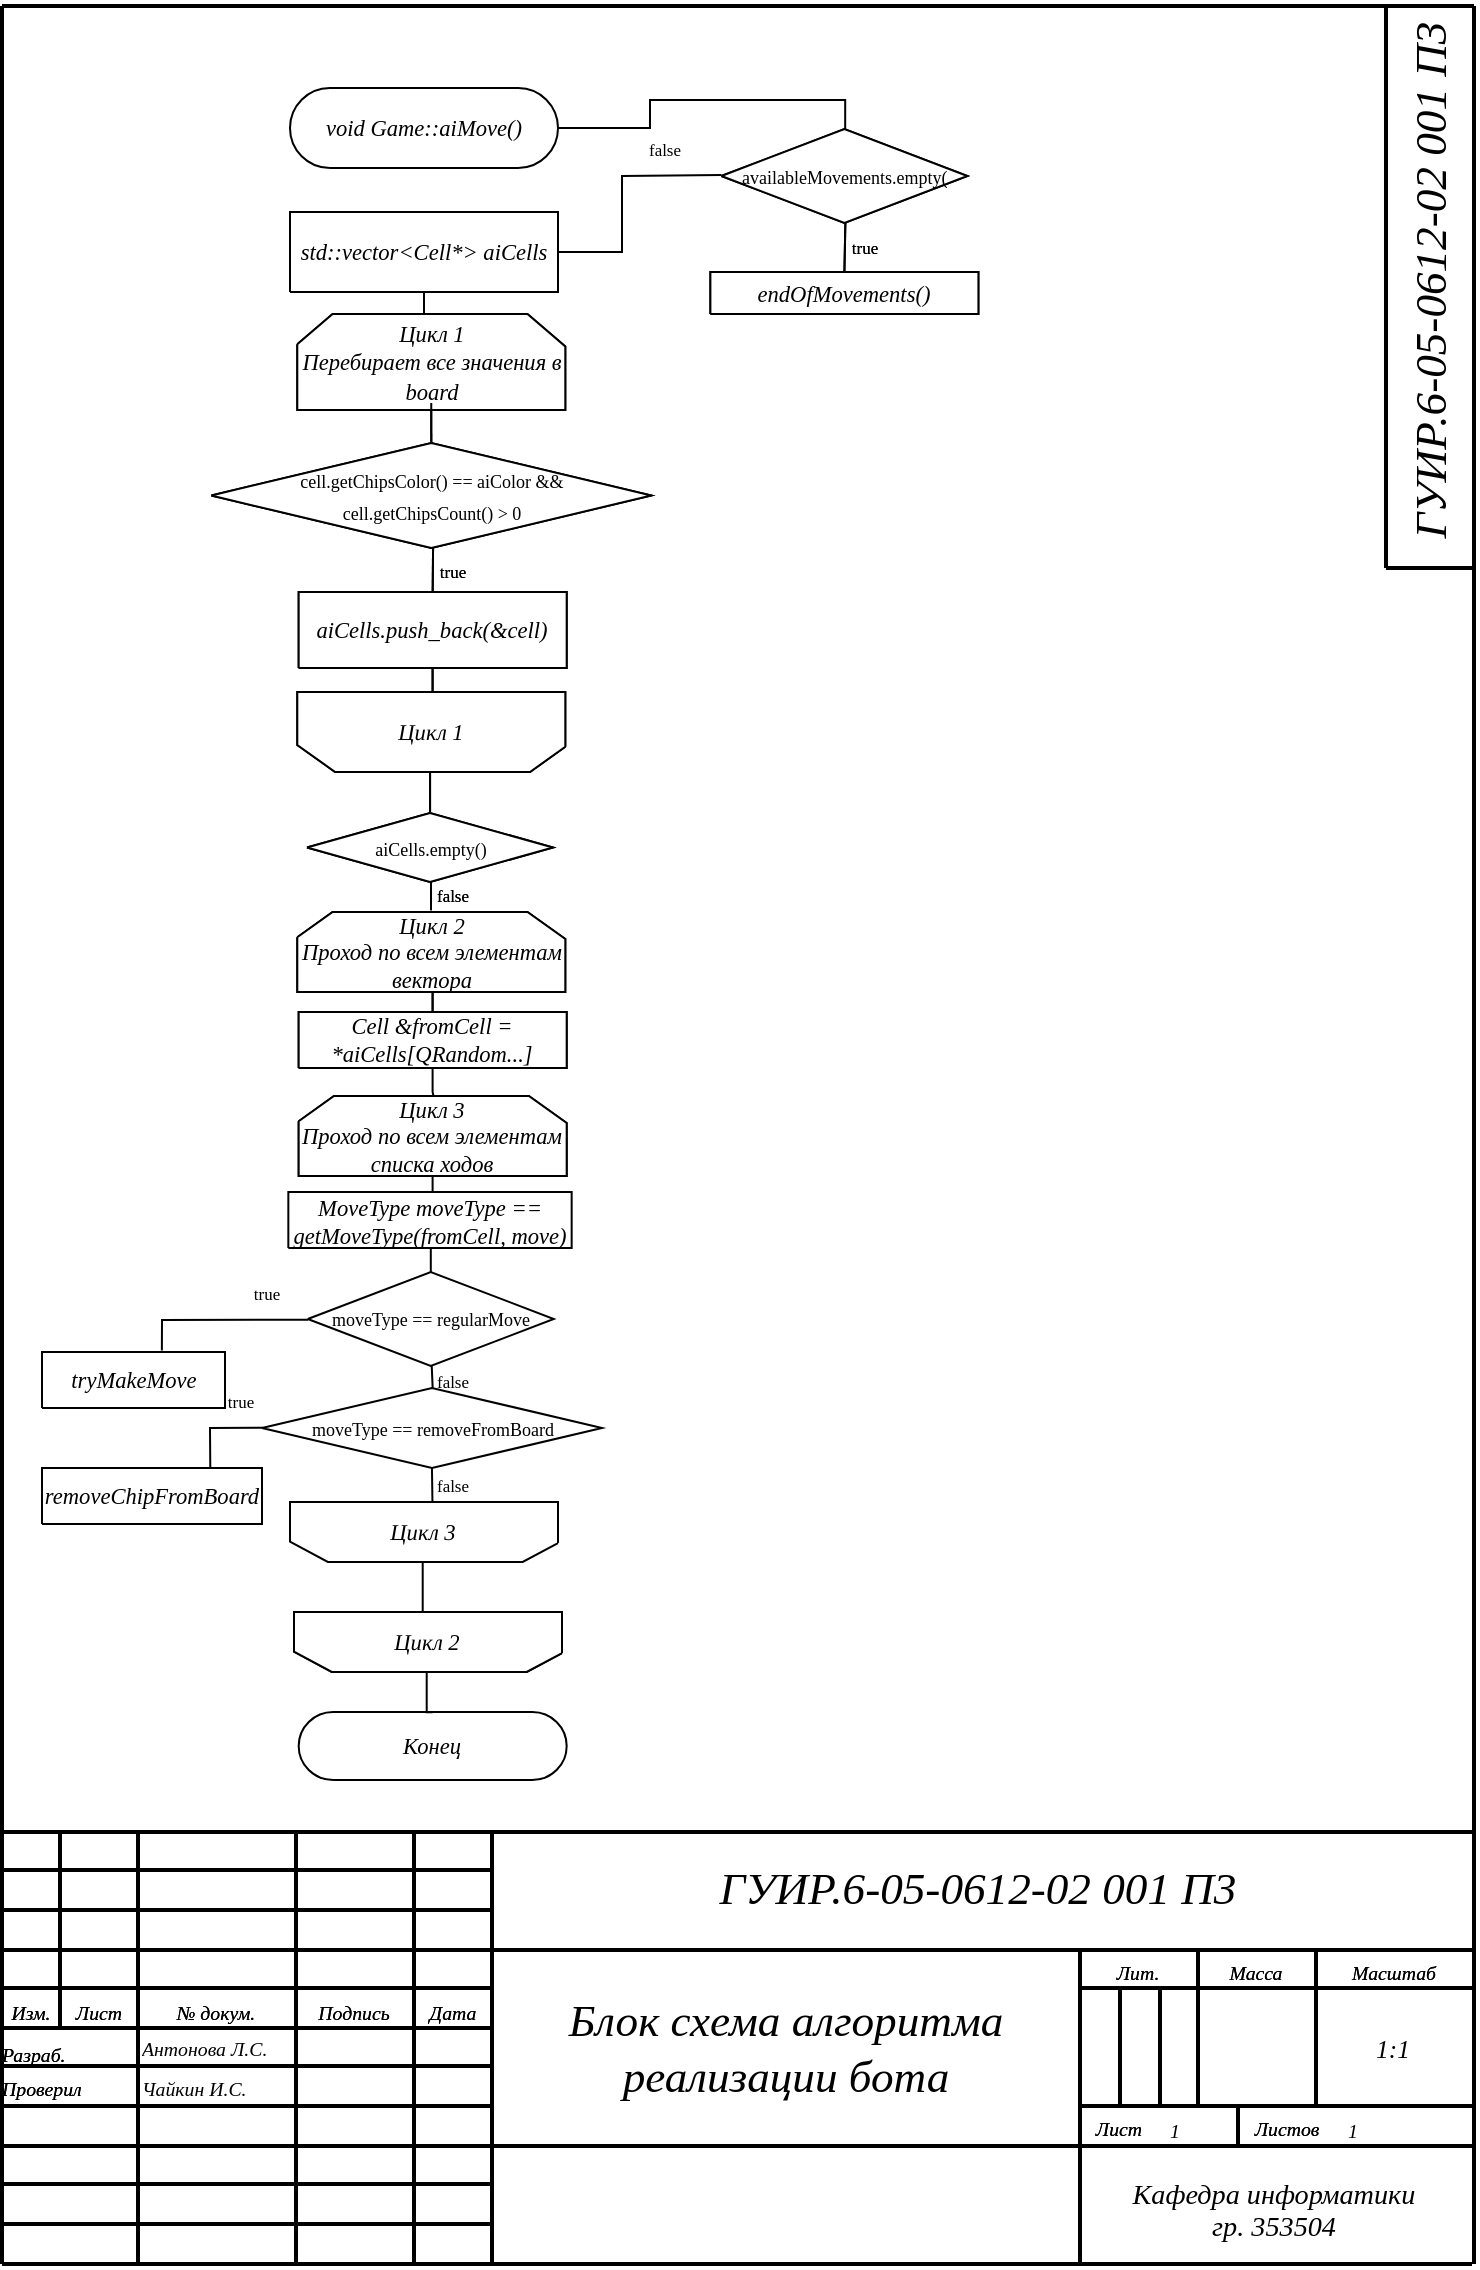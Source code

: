 <mxfile version="24.4.0" type="device">
  <diagram name="Функциональная схема" id="Page-1_(2)">
    <mxGraphModel dx="1036" dy="606" grid="1" gridSize="10" guides="1" tooltips="1" connect="1" arrows="1" fold="1" page="1" pageScale="1" pageWidth="827" pageHeight="1169" math="0" shadow="0">
      <root>
        <mxCell id="0" />
        <mxCell id="1" parent="0" />
        <UserObject label="" tags="Фон" id="EBsjpwG-50WGAd0OYCuj-208">
          <mxCell style="vsdxID=215;fillColor=none;gradientColor=none;strokeColor=none;spacingTop=-2;spacingBottom=-2;spacingLeft=-2;spacingRight=-2;points=[];labelBackgroundColor=none;rounded=0;html=1;whiteSpace=wrap;movable=1;resizable=1;rotatable=1;deletable=1;editable=1;locked=0;connectable=1;fontFamily=GOST type B;" parent="1" vertex="1">
            <mxGeometry x="80" y="28" width="736" height="1128" as="geometry" />
          </mxCell>
        </UserObject>
        <mxCell id="EBsjpwG-50WGAd0OYCuj-209" value="&lt;div style=&quot;font-size: 1px&quot;&gt;&lt;font style=&quot;font-size:9.88px;font-family:GOST type B;color:#000000;direction:ltr;letter-spacing:0px;line-height:120%;opacity:1&quot;&gt;&lt;i&gt;Изм.&lt;br/&gt;&lt;/i&gt;&lt;/font&gt;&lt;/div&gt;" style="verticalAlign=middle;align=center;overflow=width;vsdxID=179;fillColor=none;gradientColor=none;shape=stencil(nZBLDoAgDERP0z3SIyjew0SURgSD+Lu9kMZoXLhwN9O+tukAlrNpJg1SzDH4QW/URgNYgZTkjA4UkwJUgGXng+6DX1zLfmoymdXo17xh5zmRJ6Q42BWCfc2oJfdAr+Yv+AP9Cb7OJ3H/2JG1HNGz/84klThPVCc=);strokeColor=none;strokeWidth=2;spacingTop=-2;spacingBottom=-2;spacingLeft=-2;spacingRight=-2;points=[];labelBackgroundColor=none;rounded=0;html=1;whiteSpace=wrap;" parent="EBsjpwG-50WGAd0OYCuj-208" vertex="1">
          <mxGeometry y="993" width="29" height="17" as="geometry" />
        </mxCell>
        <mxCell id="EBsjpwG-50WGAd0OYCuj-210" value="&lt;div style=&quot;font-size: 1px&quot;&gt;&lt;font style=&quot;font-size:9.88px;font-family:GOST type B;color:#000000;direction:ltr;letter-spacing:0px;line-height:120%;opacity:1&quot;&gt;&lt;i&gt;Лист&lt;br/&gt;&lt;/i&gt;&lt;/font&gt;&lt;/div&gt;" style="verticalAlign=middle;align=center;overflow=width;vsdxID=180;fillColor=none;gradientColor=none;shape=stencil(nZBLDoAgDERP0z3SIyjew0SURgSD+Lu9kMZoXLhwN9O+tukAlrNpJg1SzDH4QW/URgNYgZTkjA4UkwJUgGXng+6DX1zLfmoymdXo17xh5zmRJ6Q42BWCfc2oJfdAr+Yv+AP9Cb7OJ3H/2JG1HNGz/84klThPVCc=);strokeColor=none;strokeWidth=2;spacingTop=-2;spacingBottom=-2;spacingLeft=-2;spacingRight=-2;points=[];labelBackgroundColor=none;rounded=0;html=1;whiteSpace=wrap;" parent="EBsjpwG-50WGAd0OYCuj-208" vertex="1">
          <mxGeometry x="29" y="993" width="39" height="17" as="geometry" />
        </mxCell>
        <mxCell id="EBsjpwG-50WGAd0OYCuj-211" value="&lt;div style=&quot;font-size: 1px&quot;&gt;&lt;font style=&quot;font-size:9.88px;font-family:GOST type B;color:#000000;direction:ltr;letter-spacing:0px;line-height:120%;opacity:1&quot;&gt;&lt;i&gt;№ докум.&lt;br/&gt;&lt;/i&gt;&lt;/font&gt;&lt;/div&gt;" style="verticalAlign=middle;align=center;overflow=width;vsdxID=181;fillColor=none;gradientColor=none;shape=stencil(nZBLDoAgDERP0z3SIyjew0SURgSD+Lu9kMZoXLhwN9O+tukAlrNpJg1SzDH4QW/URgNYgZTkjA4UkwJUgGXng+6DX1zLfmoymdXo17xh5zmRJ6Q42BWCfc2oJfdAr+Yv+AP9Cb7OJ3H/2JG1HNGz/84klThPVCc=);strokeColor=none;strokeWidth=2;spacingTop=-2;spacingBottom=-2;spacingLeft=-2;spacingRight=-2;points=[];labelBackgroundColor=none;rounded=0;html=1;whiteSpace=wrap;" parent="EBsjpwG-50WGAd0OYCuj-208" vertex="1">
          <mxGeometry x="68" y="993" width="78" height="17" as="geometry" />
        </mxCell>
        <mxCell id="EBsjpwG-50WGAd0OYCuj-212" value="&lt;div style=&quot;font-size: 1px&quot;&gt;&lt;font style=&quot;font-size:9.88px;font-family:GOST type B;color:#000000;direction:ltr;letter-spacing:0px;line-height:120%;opacity:1&quot;&gt;&lt;i&gt;Подпись&lt;br/&gt;&lt;/i&gt;&lt;/font&gt;&lt;/div&gt;" style="verticalAlign=middle;align=center;overflow=width;vsdxID=182;fillColor=none;gradientColor=none;shape=stencil(nZBLDoAgDERP0z3SIyjew0SURgSD+Lu9kMZoXLhwN9O+tukAlrNpJg1SzDH4QW/URgNYgZTkjA4UkwJUgGXng+6DX1zLfmoymdXo17xh5zmRJ6Q42BWCfc2oJfdAr+Yv+AP9Cb7OJ3H/2JG1HNGz/84klThPVCc=);strokeColor=none;strokeWidth=2;spacingTop=-2;spacingBottom=-2;spacingLeft=-2;spacingRight=-2;points=[];labelBackgroundColor=none;rounded=0;html=1;whiteSpace=wrap;" parent="EBsjpwG-50WGAd0OYCuj-208" vertex="1">
          <mxGeometry x="147" y="993" width="58" height="17" as="geometry" />
        </mxCell>
        <mxCell id="EBsjpwG-50WGAd0OYCuj-213" value="&lt;div style=&quot;font-size: 1px&quot;&gt;&lt;font style=&quot;font-size:9.88px;font-family:GOST type B;color:#000000;direction:ltr;letter-spacing:0px;line-height:120%;opacity:1&quot;&gt;&lt;i&gt;Дата&lt;br/&gt;&lt;/i&gt;&lt;/font&gt;&lt;/div&gt;" style="verticalAlign=middle;align=center;overflow=width;vsdxID=183;fillColor=none;gradientColor=none;shape=stencil(nZBLDoAgDERP0z3SIyjew0SURgSD+Lu9kMZoXLhwN9O+tukAlrNpJg1SzDH4QW/URgNYgZTkjA4UkwJUgGXng+6DX1zLfmoymdXo17xh5zmRJ6Q42BWCfc2oJfdAr+Yv+AP9Cb7OJ3H/2JG1HNGz/84klThPVCc=);strokeColor=none;strokeWidth=2;spacingTop=-2;spacingBottom=-2;spacingLeft=-2;spacingRight=-2;points=[];labelBackgroundColor=none;rounded=0;html=1;whiteSpace=wrap;" parent="EBsjpwG-50WGAd0OYCuj-208" vertex="1">
          <mxGeometry x="206" y="993" width="39" height="17" as="geometry" />
        </mxCell>
        <mxCell id="EBsjpwG-50WGAd0OYCuj-214" value="&lt;div style=&quot;font-size: 1px&quot;&gt;&lt;p style=&quot;text-align:left;margin-left:0;margin-right:0;margin-top:0px;margin-bottom:0px;text-indent:0;vertical-align:middle;direction:ltr;&quot;&gt;&lt;font style=&quot;font-size:9.88px;font-family:GOST type B;color:#000000;direction:ltr;letter-spacing:0px;line-height:120%;opacity:1&quot;&gt;&lt;i&gt;Разраб.&lt;br/&gt;&lt;/i&gt;&lt;/font&gt;&lt;/p&gt;&lt;/div&gt;" style="verticalAlign=middle;align=left;overflow=width;vsdxID=184;fillColor=none;gradientColor=none;shape=stencil(nZBLDoAgDERP0z3SIyjew0SURgSD+Lu9kMZoXLhwN9O+tukAlrNpJg1SzDH4QW/URgNYgZTkjA4UkwJUgGXng+6DX1zLfmoymdXo17xh5zmRJ6Q42BWCfc2oJfdAr+Yv+AP9Cb7OJ3H/2JG1HNGz/84klThPVCc=);strokeColor=none;strokeWidth=2;spacingTop=-2;spacingBottom=-2;spacingLeft=-2;spacingRight=-2;points=[];labelBackgroundColor=none;rounded=0;html=1;whiteSpace=wrap;" parent="EBsjpwG-50WGAd0OYCuj-208" vertex="1">
          <mxGeometry y="1014" width="68" height="17" as="geometry" />
        </mxCell>
        <mxCell id="EBsjpwG-50WGAd0OYCuj-215" value="&lt;div style=&quot;font-size: 1px&quot;&gt;&lt;p style=&quot;text-align:left;margin-left:0;margin-right:0;margin-top:0px;margin-bottom:0px;text-indent:0;vertical-align:middle;direction:ltr;&quot;&gt;&lt;font style=&quot;font-size:9.88px;font-family:GOST type B;color:#000000;direction:ltr;letter-spacing:0px;line-height:120%;opacity:1&quot;&gt;&lt;i&gt;Проверил&lt;br/&gt;&lt;/i&gt;&lt;/font&gt;&lt;/p&gt;&lt;/div&gt;" style="verticalAlign=middle;align=left;overflow=width;vsdxID=185;fillColor=none;gradientColor=none;shape=stencil(nZBLDoAgDERP0z3SIyjew0SURgSD+Lu9kMZoXLhwN9O+tukAlrNpJg1SzDH4QW/URgNYgZTkjA4UkwJUgGXng+6DX1zLfmoymdXo17xh5zmRJ6Q42BWCfc2oJfdAr+Yv+AP9Cb7OJ3H/2JG1HNGz/84klThPVCc=);strokeColor=none;strokeWidth=2;spacingTop=-2;spacingBottom=-2;spacingLeft=-2;spacingRight=-2;points=[];labelBackgroundColor=none;rounded=0;html=1;whiteSpace=wrap;" parent="EBsjpwG-50WGAd0OYCuj-208" vertex="1">
          <mxGeometry y="1034" width="68" height="11" as="geometry" />
        </mxCell>
        <mxCell id="EBsjpwG-50WGAd0OYCuj-216" value="&lt;div style=&quot;font-size: 1px&quot;&gt;&lt;font style=&quot;font-size:9.88px;font-family:GOST type B;color:#000000;direction:ltr;letter-spacing:0px;line-height:120%;opacity:1&quot;&gt;&lt;i&gt;Лист&lt;br/&gt;&lt;/i&gt;&lt;/font&gt;&lt;/div&gt;" style="verticalAlign=middle;align=center;overflow=width;vsdxID=189;fillColor=none;gradientColor=none;shape=stencil(nZBLDoAgDERP0z3SIyjew0SURgSD+Lu9kMZoXLhwN9O+tukAlrNpJg1SzDH4QW/URgNYgZTkjA4UkwJUgGXng+6DX1zLfmoymdXo17xh5zmRJ6Q42BWCfc2oJfdAr+Yv+AP9Cb7OJ3H/2JG1HNGz/84klThPVCc=);strokeColor=none;strokeWidth=2;spacingTop=-2;spacingBottom=-2;spacingLeft=-2;spacingRight=-2;points=[];labelBackgroundColor=none;rounded=0;html=1;whiteSpace=wrap;" parent="EBsjpwG-50WGAd0OYCuj-208" vertex="1">
          <mxGeometry x="539" y="1051" width="39" height="17" as="geometry" />
        </mxCell>
        <mxCell id="EBsjpwG-50WGAd0OYCuj-217" value="&lt;div style=&quot;font-size: 1px&quot;&gt;&lt;font style=&quot;font-size:9.88px;font-family:GOST type B;color:#000000;direction:ltr;letter-spacing:0px;line-height:120%;opacity:1&quot;&gt;&lt;i&gt;Листов&lt;br/&gt;&lt;/i&gt;&lt;/font&gt;&lt;/div&gt;" style="verticalAlign=middle;align=center;overflow=width;vsdxID=190;fillColor=none;gradientColor=none;shape=stencil(nZBLDoAgDERP0z3SIyjew0SURgSD+Lu9kMZoXLhwN9O+tukAlrNpJg1SzDH4QW/URgNYgZTkjA4UkwJUgGXng+6DX1zLfmoymdXo17xh5zmRJ6Q42BWCfc2oJfdAr+Yv+AP9Cb7OJ3H/2JG1HNGz/84klThPVCc=);strokeColor=none;strokeWidth=2;spacingTop=-2;spacingBottom=-2;spacingLeft=-2;spacingRight=-2;points=[];labelBackgroundColor=none;rounded=0;html=1;whiteSpace=wrap;" parent="EBsjpwG-50WGAd0OYCuj-208" vertex="1">
          <mxGeometry x="618" y="1051" width="49" height="17" as="geometry" />
        </mxCell>
        <mxCell id="EBsjpwG-50WGAd0OYCuj-218" value="&lt;div style=&quot;font-size: 1px&quot;&gt;&lt;font style=&quot;font-size:9.88px;font-family:GOST type B;color:#000000;direction:ltr;letter-spacing:0px;line-height:120%;opacity:1&quot;&gt;&lt;i&gt;Лит.&lt;br/&gt;&lt;/i&gt;&lt;/font&gt;&lt;/div&gt;" style="verticalAlign=middle;align=center;overflow=width;vsdxID=191;fillColor=none;gradientColor=none;shape=stencil(nZBLDoAgDERP0z3SIyjew0SURgSD+Lu9kMZoXLhwN9O+tukAlrNpJg1SzDH4QW/URgNYgZTkjA4UkwJUgGXng+6DX1zLfmoymdXo17xh5zmRJ6Q42BWCfc2oJfdAr+Yv+AP9Cb7OJ3H/2JG1HNGz/84klThPVCc=);strokeColor=none;strokeWidth=2;spacingTop=-2;spacingBottom=-2;spacingLeft=-2;spacingRight=-2;points=[];labelBackgroundColor=none;rounded=0;html=1;whiteSpace=wrap;" parent="EBsjpwG-50WGAd0OYCuj-208" vertex="1">
          <mxGeometry x="539" y="973" width="58" height="17" as="geometry" />
        </mxCell>
        <mxCell id="EBsjpwG-50WGAd0OYCuj-219" value="&lt;div style=&quot;font-size: 1px&quot;&gt;&lt;font style=&quot;font-size:9.88px;font-family:GOST type B;color:#000000;direction:ltr;letter-spacing:0px;line-height:120%;opacity:1&quot;&gt;&lt;i&gt;Масса&lt;br/&gt;&lt;/i&gt;&lt;/font&gt;&lt;/div&gt;" style="verticalAlign=middle;align=center;overflow=width;vsdxID=192;fillColor=none;gradientColor=none;shape=stencil(nZBLDoAgDERP0z3SIyjew0SURgSD+Lu9kMZoXLhwN9O+tukAlrNpJg1SzDH4QW/URgNYgZTkjA4UkwJUgGXng+6DX1zLfmoymdXo17xh5zmRJ6Q42BWCfc2oJfdAr+Yv+AP9Cb7OJ3H/2JG1HNGz/84klThPVCc=);strokeColor=none;strokeWidth=2;spacingTop=-2;spacingBottom=-2;spacingLeft=-2;spacingRight=-2;points=[];labelBackgroundColor=none;rounded=0;html=1;whiteSpace=wrap;" parent="EBsjpwG-50WGAd0OYCuj-208" vertex="1">
          <mxGeometry x="598" y="973" width="58" height="17" as="geometry" />
        </mxCell>
        <mxCell id="EBsjpwG-50WGAd0OYCuj-220" value="&lt;div style=&quot;font-size: 1px&quot;&gt;&lt;font style=&quot;font-size:9.88px;font-family:GOST type B;color:#000000;direction:ltr;letter-spacing:0px;line-height:120%;opacity:1&quot;&gt;&lt;i&gt;Масштаб&lt;br/&gt;&lt;/i&gt;&lt;/font&gt;&lt;/div&gt;" style="verticalAlign=middle;align=center;overflow=width;vsdxID=193;fillColor=none;gradientColor=none;shape=stencil(nZBLDoAgDERP0z3SIyjew0SURgSD+Lu9kMZoXLhwN9O+tukAlrNpJg1SzDH4QW/URgNYgZTkjA4UkwJUgGXng+6DX1zLfmoymdXo17xh5zmRJ6Q42BWCfc2oJfdAr+Yv+AP9Cb7OJ3H/2JG1HNGz/84klThPVCc=);strokeColor=none;strokeWidth=2;spacingTop=-2;spacingBottom=-2;spacingLeft=-2;spacingRight=-2;points=[];labelBackgroundColor=none;rounded=0;html=1;whiteSpace=wrap;" parent="EBsjpwG-50WGAd0OYCuj-208" vertex="1">
          <mxGeometry x="657" y="973" width="78" height="17" as="geometry" />
        </mxCell>
        <UserObject label="" tags="Фон" id="EBsjpwG-50WGAd0OYCuj-221">
          <mxCell style="vsdxID=146;edgeStyle=none;startArrow=none;endArrow=none;startSize=3;endSize=3;strokeWidth=2;strokeColor=#000000;spacingTop=-2;spacingBottom=-2;spacingLeft=-2;spacingRight=-2;verticalAlign=middle;html=1;labelBackgroundColor=none;rounded=0;" parent="EBsjpwG-50WGAd0OYCuj-208" edge="1">
            <mxGeometry relative="1" as="geometry">
              <mxPoint as="offset" />
              <Array as="points" />
              <mxPoint x="539" y="1049" as="sourcePoint" />
              <mxPoint x="736" y="1049" as="targetPoint" />
            </mxGeometry>
          </mxCell>
        </UserObject>
        <UserObject label="" tags="Фон" id="EBsjpwG-50WGAd0OYCuj-222">
          <mxCell style="vsdxID=147;edgeStyle=none;startArrow=none;endArrow=none;startSize=3;endSize=3;strokeWidth=2;strokeColor=#000000;spacingTop=-2;spacingBottom=-2;spacingLeft=-2;spacingRight=-2;verticalAlign=middle;html=1;labelBackgroundColor=none;rounded=0;" parent="EBsjpwG-50WGAd0OYCuj-208" edge="1">
            <mxGeometry relative="1" as="geometry">
              <Array as="points" />
              <mxPoint x="736" y="990" as="sourcePoint" />
              <mxPoint x="539" y="990" as="targetPoint" />
            </mxGeometry>
          </mxCell>
        </UserObject>
        <UserObject label="" tags="Фон" id="EBsjpwG-50WGAd0OYCuj-223">
          <mxCell style="vsdxID=148;edgeStyle=none;startArrow=none;endArrow=none;startSize=3;endSize=3;strokeWidth=2;strokeColor=#000000;spacingTop=-2;spacingBottom=-2;spacingLeft=-2;spacingRight=-2;verticalAlign=middle;html=1;labelBackgroundColor=none;rounded=0;" parent="EBsjpwG-50WGAd0OYCuj-208" edge="1">
            <mxGeometry relative="1" as="geometry">
              <mxPoint as="offset" />
              <Array as="points" />
              <mxPoint x="245" y="1069" as="sourcePoint" />
              <mxPoint x="736" y="1069" as="targetPoint" />
            </mxGeometry>
          </mxCell>
        </UserObject>
        <UserObject label="" tags="Фон" id="EBsjpwG-50WGAd0OYCuj-224">
          <mxCell style="vsdxID=149;edgeStyle=none;startArrow=none;endArrow=none;startSize=3;endSize=3;strokeWidth=2;strokeColor=#000000;spacingTop=-2;spacingBottom=-2;spacingLeft=-2;spacingRight=-2;verticalAlign=middle;html=1;labelBackgroundColor=none;rounded=0;" parent="EBsjpwG-50WGAd0OYCuj-208" edge="1">
            <mxGeometry relative="1" as="geometry">
              <mxPoint x="-1" as="offset" />
              <Array as="points" />
              <mxPoint y="1128" as="sourcePoint" />
              <mxPoint x="735" y="1128" as="targetPoint" />
            </mxGeometry>
          </mxCell>
        </UserObject>
        <UserObject label="" tags="Фон" id="EBsjpwG-50WGAd0OYCuj-225">
          <mxCell style="vsdxID=150;edgeStyle=none;startArrow=none;endArrow=none;startSize=3;endSize=3;strokeWidth=2;strokeColor=#000000;spacingTop=-2;spacingBottom=-2;spacingLeft=-2;spacingRight=-2;verticalAlign=middle;html=1;labelBackgroundColor=none;rounded=0;" parent="EBsjpwG-50WGAd0OYCuj-208" edge="1">
            <mxGeometry relative="1" as="geometry">
              <Array as="points" />
              <mxPoint x="736" y="971" as="sourcePoint" />
              <mxPoint x="245" y="971" as="targetPoint" />
            </mxGeometry>
          </mxCell>
        </UserObject>
        <UserObject label="" tags="Фон" id="EBsjpwG-50WGAd0OYCuj-226">
          <mxCell style="vsdxID=151;edgeStyle=none;startArrow=none;endArrow=none;startSize=3;endSize=3;strokeWidth=2;strokeColor=#000000;spacingTop=-2;spacingBottom=-2;spacingLeft=-2;spacingRight=-2;verticalAlign=middle;html=1;labelBackgroundColor=none;rounded=0;" parent="EBsjpwG-50WGAd0OYCuj-208" edge="1">
            <mxGeometry relative="1" as="geometry">
              <Array as="points" />
              <mxPoint x="736" y="912" as="sourcePoint" />
              <mxPoint y="912" as="targetPoint" />
            </mxGeometry>
          </mxCell>
        </UserObject>
        <UserObject label="" tags="Фон" id="EBsjpwG-50WGAd0OYCuj-227">
          <mxCell style="vsdxID=154;edgeStyle=none;startArrow=none;endArrow=none;startSize=3;endSize=3;strokeWidth=2;strokeColor=#000000;spacingTop=-2;spacingBottom=-2;spacingLeft=-2;spacingRight=-2;verticalAlign=middle;html=1;labelBackgroundColor=none;rounded=0;" parent="EBsjpwG-50WGAd0OYCuj-208" edge="1">
            <mxGeometry relative="1" as="geometry">
              <Array as="points" />
              <mxPoint y="1128" as="sourcePoint" />
              <mxPoint y="-1" as="targetPoint" />
            </mxGeometry>
          </mxCell>
        </UserObject>
        <UserObject label="" tags="Фон" id="EBsjpwG-50WGAd0OYCuj-228">
          <mxCell style="vsdxID=155;edgeStyle=none;startArrow=none;endArrow=none;startSize=3;endSize=3;strokeWidth=2;strokeColor=#000000;spacingTop=-2;spacingBottom=-2;spacingLeft=-2;spacingRight=-2;verticalAlign=middle;html=1;labelBackgroundColor=none;rounded=0;" parent="EBsjpwG-50WGAd0OYCuj-208" edge="1">
            <mxGeometry relative="1" as="geometry">
              <Array as="points" />
              <mxPoint x="736" y="1128" as="sourcePoint" />
              <mxPoint x="736" y="-1" as="targetPoint" />
            </mxGeometry>
          </mxCell>
        </UserObject>
        <UserObject label="" tags="Фон" id="EBsjpwG-50WGAd0OYCuj-229">
          <mxCell style="vsdxID=156;edgeStyle=none;startArrow=none;endArrow=none;startSize=3;endSize=3;strokeWidth=2;strokeColor=#000000;spacingTop=-2;spacingBottom=-2;spacingLeft=-2;spacingRight=-2;verticalAlign=middle;html=1;labelBackgroundColor=none;rounded=0;" parent="EBsjpwG-50WGAd0OYCuj-208" edge="1">
            <mxGeometry relative="1" as="geometry">
              <Array as="points" />
              <mxPoint x="657" y="1049" as="sourcePoint" />
              <mxPoint x="657" y="971" as="targetPoint" />
            </mxGeometry>
          </mxCell>
        </UserObject>
        <UserObject label="" tags="Фон" id="EBsjpwG-50WGAd0OYCuj-230">
          <mxCell style="vsdxID=157;edgeStyle=none;startArrow=none;endArrow=none;startSize=3;endSize=3;strokeWidth=2;strokeColor=#000000;spacingTop=-2;spacingBottom=-2;spacingLeft=-2;spacingRight=-2;verticalAlign=middle;html=1;labelBackgroundColor=none;rounded=0;" parent="EBsjpwG-50WGAd0OYCuj-208" edge="1">
            <mxGeometry relative="1" as="geometry">
              <Array as="points" />
              <mxPoint x="598" y="1049" as="sourcePoint" />
              <mxPoint x="598" y="971" as="targetPoint" />
            </mxGeometry>
          </mxCell>
        </UserObject>
        <UserObject label="" tags="Фон" id="EBsjpwG-50WGAd0OYCuj-231">
          <mxCell style="vsdxID=158;edgeStyle=none;startArrow=none;endArrow=none;startSize=3;endSize=3;strokeWidth=2;strokeColor=#000000;spacingTop=-2;spacingBottom=-2;spacingLeft=-2;spacingRight=-2;verticalAlign=middle;html=1;labelBackgroundColor=none;rounded=0;" parent="EBsjpwG-50WGAd0OYCuj-208" edge="1">
            <mxGeometry relative="1" as="geometry">
              <Array as="points" />
              <mxPoint x="579" y="1049" as="sourcePoint" />
              <mxPoint x="579" y="990" as="targetPoint" />
            </mxGeometry>
          </mxCell>
        </UserObject>
        <UserObject label="" tags="Фон" id="EBsjpwG-50WGAd0OYCuj-232">
          <mxCell style="vsdxID=159;edgeStyle=none;startArrow=none;endArrow=none;startSize=3;endSize=3;strokeWidth=2;strokeColor=#000000;spacingTop=-2;spacingBottom=-2;spacingLeft=-2;spacingRight=-2;verticalAlign=middle;html=1;labelBackgroundColor=none;rounded=0;" parent="EBsjpwG-50WGAd0OYCuj-208" edge="1">
            <mxGeometry relative="1" as="geometry">
              <Array as="points" />
              <mxPoint x="559" y="1049" as="sourcePoint" />
              <mxPoint x="559" y="990" as="targetPoint" />
            </mxGeometry>
          </mxCell>
        </UserObject>
        <UserObject label="" tags="Фон" id="EBsjpwG-50WGAd0OYCuj-233">
          <mxCell style="vsdxID=160;edgeStyle=none;startArrow=none;endArrow=none;startSize=3;endSize=3;strokeWidth=2;strokeColor=#000000;spacingTop=-2;spacingBottom=-2;spacingLeft=-2;spacingRight=-2;verticalAlign=middle;html=1;labelBackgroundColor=none;rounded=0;" parent="EBsjpwG-50WGAd0OYCuj-208" edge="1">
            <mxGeometry relative="1" as="geometry">
              <Array as="points" />
              <mxPoint x="539" y="1128" as="sourcePoint" />
              <mxPoint x="539" y="971" as="targetPoint" />
            </mxGeometry>
          </mxCell>
        </UserObject>
        <UserObject label="" tags="Фон" id="EBsjpwG-50WGAd0OYCuj-234">
          <mxCell style="vsdxID=161;edgeStyle=none;startArrow=none;endArrow=none;startSize=3;endSize=3;strokeWidth=2;strokeColor=#000000;spacingTop=-2;spacingBottom=-2;spacingLeft=-2;spacingRight=-2;verticalAlign=middle;html=1;labelBackgroundColor=none;rounded=0;" parent="EBsjpwG-50WGAd0OYCuj-208" edge="1">
            <mxGeometry relative="1" as="geometry">
              <Array as="points" />
              <mxPoint x="618" y="1069" as="sourcePoint" />
              <mxPoint x="618" y="1049" as="targetPoint" />
            </mxGeometry>
          </mxCell>
        </UserObject>
        <UserObject label="" tags="Фон" id="EBsjpwG-50WGAd0OYCuj-235">
          <mxCell style="vsdxID=162;edgeStyle=none;startArrow=none;endArrow=none;startSize=3;endSize=3;strokeWidth=2;strokeColor=#000000;spacingTop=-2;spacingBottom=-2;spacingLeft=-2;spacingRight=-2;verticalAlign=middle;html=1;labelBackgroundColor=none;rounded=0;" parent="EBsjpwG-50WGAd0OYCuj-208" edge="1">
            <mxGeometry relative="1" as="geometry">
              <Array as="points" />
              <mxPoint x="29" y="1010" as="sourcePoint" />
              <mxPoint x="29" y="912" as="targetPoint" />
            </mxGeometry>
          </mxCell>
        </UserObject>
        <UserObject label="" tags="Фон" id="EBsjpwG-50WGAd0OYCuj-236">
          <mxCell style="vsdxID=163;edgeStyle=none;startArrow=none;endArrow=none;startSize=3;endSize=3;strokeWidth=2;strokeColor=#000000;spacingTop=-2;spacingBottom=-2;spacingLeft=-2;spacingRight=-2;verticalAlign=middle;html=1;labelBackgroundColor=none;rounded=0;" parent="EBsjpwG-50WGAd0OYCuj-208" edge="1">
            <mxGeometry relative="1" as="geometry">
              <Array as="points" />
              <mxPoint x="68" y="1128" as="sourcePoint" />
              <mxPoint x="68" y="912" as="targetPoint" />
            </mxGeometry>
          </mxCell>
        </UserObject>
        <UserObject label="" tags="Фон" id="EBsjpwG-50WGAd0OYCuj-237">
          <mxCell style="vsdxID=164;edgeStyle=none;startArrow=none;endArrow=none;startSize=3;endSize=3;strokeWidth=2;strokeColor=#000000;spacingTop=-2;spacingBottom=-2;spacingLeft=-2;spacingRight=-2;verticalAlign=middle;html=1;labelBackgroundColor=none;rounded=0;" parent="EBsjpwG-50WGAd0OYCuj-208" edge="1">
            <mxGeometry relative="1" as="geometry">
              <Array as="points" />
              <mxPoint x="147" y="1128" as="sourcePoint" />
              <mxPoint x="147" y="912" as="targetPoint" />
            </mxGeometry>
          </mxCell>
        </UserObject>
        <UserObject label="" tags="Фон" id="EBsjpwG-50WGAd0OYCuj-238">
          <mxCell style="vsdxID=165;edgeStyle=none;startArrow=none;endArrow=none;startSize=3;endSize=3;strokeWidth=2;strokeColor=#000000;spacingTop=-2;spacingBottom=-2;spacingLeft=-2;spacingRight=-2;verticalAlign=middle;html=1;labelBackgroundColor=none;rounded=0;" parent="EBsjpwG-50WGAd0OYCuj-208" edge="1">
            <mxGeometry relative="1" as="geometry">
              <Array as="points" />
              <mxPoint x="206" y="1128" as="sourcePoint" />
              <mxPoint x="206" y="912" as="targetPoint" />
            </mxGeometry>
          </mxCell>
        </UserObject>
        <UserObject label="" tags="Фон" id="EBsjpwG-50WGAd0OYCuj-239">
          <mxCell style="vsdxID=166;edgeStyle=none;startArrow=none;endArrow=none;startSize=3;endSize=3;strokeWidth=2;strokeColor=#000000;spacingTop=-2;spacingBottom=-2;spacingLeft=-2;spacingRight=-2;verticalAlign=middle;html=1;labelBackgroundColor=none;rounded=0;" parent="EBsjpwG-50WGAd0OYCuj-208" edge="1">
            <mxGeometry relative="1" as="geometry">
              <Array as="points" />
              <mxPoint x="245" y="1128" as="sourcePoint" />
              <mxPoint x="245" y="912" as="targetPoint" />
            </mxGeometry>
          </mxCell>
        </UserObject>
        <UserObject label="" tags="Фон" id="EBsjpwG-50WGAd0OYCuj-240">
          <mxCell style="vsdxID=167;edgeStyle=none;startArrow=none;endArrow=none;startSize=3;endSize=3;strokeWidth=2;strokeColor=#000000;spacingTop=-2;spacingBottom=-2;spacingLeft=-2;spacingRight=-2;verticalAlign=middle;html=1;labelBackgroundColor=none;rounded=0;" parent="EBsjpwG-50WGAd0OYCuj-208" edge="1">
            <mxGeometry relative="1" as="geometry">
              <Array as="points" />
              <mxPoint x="245" y="931" as="sourcePoint" />
              <mxPoint y="931" as="targetPoint" />
            </mxGeometry>
          </mxCell>
        </UserObject>
        <UserObject label="" tags="Фон" id="EBsjpwG-50WGAd0OYCuj-241">
          <mxCell style="vsdxID=168;edgeStyle=none;startArrow=none;endArrow=none;startSize=3;endSize=3;strokeWidth=2;strokeColor=#000000;spacingTop=-2;spacingBottom=-2;spacingLeft=-2;spacingRight=-2;verticalAlign=middle;html=1;labelBackgroundColor=none;rounded=0;" parent="EBsjpwG-50WGAd0OYCuj-208" edge="1">
            <mxGeometry relative="1" as="geometry">
              <Array as="points" />
              <mxPoint x="245" y="951" as="sourcePoint" />
              <mxPoint y="951" as="targetPoint" />
            </mxGeometry>
          </mxCell>
        </UserObject>
        <UserObject label="" tags="Фон" id="EBsjpwG-50WGAd0OYCuj-242">
          <mxCell style="vsdxID=169;edgeStyle=none;startArrow=none;endArrow=none;startSize=3;endSize=3;strokeWidth=2;strokeColor=#000000;spacingTop=-2;spacingBottom=-2;spacingLeft=-2;spacingRight=-2;verticalAlign=middle;html=1;labelBackgroundColor=none;rounded=0;" parent="EBsjpwG-50WGAd0OYCuj-208" edge="1">
            <mxGeometry relative="1" as="geometry">
              <Array as="points" />
              <mxPoint x="245" y="990" as="sourcePoint" />
              <mxPoint y="990" as="targetPoint" />
            </mxGeometry>
          </mxCell>
        </UserObject>
        <UserObject label="" tags="Фон" id="EBsjpwG-50WGAd0OYCuj-243">
          <mxCell style="vsdxID=170;edgeStyle=none;startArrow=none;endArrow=none;startSize=3;endSize=3;strokeWidth=2;strokeColor=#000000;spacingTop=-2;spacingBottom=-2;spacingLeft=-2;spacingRight=-2;verticalAlign=middle;html=1;labelBackgroundColor=none;rounded=0;" parent="EBsjpwG-50WGAd0OYCuj-208" edge="1">
            <mxGeometry relative="1" as="geometry">
              <Array as="points" />
              <mxPoint x="245" y="1010" as="sourcePoint" />
              <mxPoint y="1010" as="targetPoint" />
            </mxGeometry>
          </mxCell>
        </UserObject>
        <UserObject label="" tags="Фон" id="EBsjpwG-50WGAd0OYCuj-244">
          <mxCell style="vsdxID=171;edgeStyle=none;startArrow=none;endArrow=none;startSize=3;endSize=3;strokeWidth=2;strokeColor=#000000;spacingTop=-2;spacingBottom=-2;spacingLeft=-2;spacingRight=-2;verticalAlign=middle;html=1;labelBackgroundColor=none;rounded=0;" parent="EBsjpwG-50WGAd0OYCuj-208" edge="1">
            <mxGeometry relative="1" as="geometry">
              <Array as="points" />
              <mxPoint x="245" y="1029" as="sourcePoint" />
              <mxPoint y="1029" as="targetPoint" />
            </mxGeometry>
          </mxCell>
        </UserObject>
        <mxCell id="EBsjpwG-50WGAd0OYCuj-245" value="&lt;div style=&quot;font-size: 1px&quot;&gt;&lt;/div&gt;" style="text;vsdxID=171;edgeStyle=none;startArrow=none;endArrow=none;startSize=3;endSize=3;strokeWidth=2;strokeColor=none;spacingTop=-2;spacingBottom=-2;spacingLeft=-2;spacingRight=-2;verticalAlign=middle;html=1;labelBackgroundColor=none;rounded=0;align=center;overflow=width;fillColor=none;gradientColor=none;whiteSpace=wrap;;html=1;;rotation=0" parent="EBsjpwG-50WGAd0OYCuj-244" vertex="1">
          <mxGeometry width="245.3" height="1" relative="1" as="geometry">
            <mxPoint x="122.35" y="-0.5" as="offset" />
          </mxGeometry>
        </mxCell>
        <UserObject label="" tags="Фон" id="EBsjpwG-50WGAd0OYCuj-246">
          <mxCell style="vsdxID=172;edgeStyle=none;startArrow=none;endArrow=none;startSize=3;endSize=3;strokeWidth=2;strokeColor=#000000;spacingTop=-2;spacingBottom=-2;spacingLeft=-2;spacingRight=-2;verticalAlign=middle;html=1;labelBackgroundColor=none;rounded=0;" parent="EBsjpwG-50WGAd0OYCuj-208" edge="1">
            <mxGeometry relative="1" as="geometry">
              <Array as="points" />
              <mxPoint x="245" y="1049" as="sourcePoint" />
              <mxPoint y="1049" as="targetPoint" />
            </mxGeometry>
          </mxCell>
        </UserObject>
        <UserObject label="" tags="Фон" id="EBsjpwG-50WGAd0OYCuj-247">
          <mxCell style="vsdxID=173;edgeStyle=none;startArrow=none;endArrow=none;startSize=3;endSize=3;strokeWidth=2;strokeColor=#000000;spacingTop=-2;spacingBottom=-2;spacingLeft=-2;spacingRight=-2;verticalAlign=middle;html=1;labelBackgroundColor=none;rounded=0;" parent="EBsjpwG-50WGAd0OYCuj-208" edge="1">
            <mxGeometry relative="1" as="geometry">
              <Array as="points" />
              <mxPoint x="245" y="1088" as="sourcePoint" />
              <mxPoint y="1088" as="targetPoint" />
            </mxGeometry>
          </mxCell>
        </UserObject>
        <UserObject label="" tags="Фон" id="EBsjpwG-50WGAd0OYCuj-248">
          <mxCell style="vsdxID=174;edgeStyle=none;startArrow=none;endArrow=none;startSize=3;endSize=3;strokeWidth=2;strokeColor=#000000;spacingTop=-2;spacingBottom=-2;spacingLeft=-2;spacingRight=-2;verticalAlign=middle;html=1;labelBackgroundColor=none;rounded=0;" parent="EBsjpwG-50WGAd0OYCuj-208" edge="1">
            <mxGeometry relative="1" as="geometry">
              <Array as="points" />
              <mxPoint x="245" y="1108" as="sourcePoint" />
              <mxPoint y="1108" as="targetPoint" />
            </mxGeometry>
          </mxCell>
        </UserObject>
        <UserObject label="" tags="Фон" id="EBsjpwG-50WGAd0OYCuj-249">
          <mxCell style="vsdxID=194;edgeStyle=none;startArrow=none;endArrow=none;startSize=3;endSize=3;strokeWidth=2;strokeColor=#000000;spacingTop=-2;spacingBottom=-2;spacingLeft=-2;spacingRight=-2;verticalAlign=middle;html=1;labelBackgroundColor=none;rounded=0;" parent="EBsjpwG-50WGAd0OYCuj-208" edge="1">
            <mxGeometry relative="1" as="geometry">
              <Array as="points" />
              <mxPoint x="245" y="971" as="sourcePoint" />
              <mxPoint y="971" as="targetPoint" />
            </mxGeometry>
          </mxCell>
        </UserObject>
        <UserObject label="" tags="Фон" id="EBsjpwG-50WGAd0OYCuj-250">
          <mxCell style="vsdxID=195;edgeStyle=none;startArrow=none;endArrow=none;startSize=3;endSize=3;strokeWidth=2;strokeColor=#000000;spacingTop=-2;spacingBottom=-2;spacingLeft=-2;spacingRight=-2;verticalAlign=middle;html=1;labelBackgroundColor=none;rounded=0;" parent="EBsjpwG-50WGAd0OYCuj-208" edge="1">
            <mxGeometry relative="1" as="geometry">
              <Array as="points" />
              <mxPoint x="245" y="1069" as="sourcePoint" />
              <mxPoint y="1069" as="targetPoint" />
            </mxGeometry>
          </mxCell>
        </UserObject>
        <UserObject label="" tags="Фон" id="EBsjpwG-50WGAd0OYCuj-251">
          <mxCell style="vsdxID=199;edgeStyle=none;startArrow=none;endArrow=none;startSize=3;endSize=3;strokeWidth=2;strokeColor=#000000;spacingTop=-2;spacingBottom=-2;spacingLeft=-2;spacingRight=-2;verticalAlign=middle;html=1;labelBackgroundColor=none;rounded=0;" parent="EBsjpwG-50WGAd0OYCuj-208" edge="1">
            <mxGeometry relative="1" as="geometry">
              <mxPoint x="-1" as="offset" />
              <Array as="points" />
              <mxPoint y="-1" as="sourcePoint" />
              <mxPoint x="736" y="-1" as="targetPoint" />
            </mxGeometry>
          </mxCell>
        </UserObject>
        <UserObject label="&lt;div style=&quot;font-size: 1px&quot;&gt;&lt;font style=&quot;font-size:11.29px;font-family:GOST type B;color:#000000;direction:ltr;letter-spacing:0px;line-height:120%;opacity:1&quot;&gt;&lt;i&gt;std::vector&amp;lt;Cell*&amp;gt; aiCells&lt;/i&gt;&lt;/font&gt;&lt;/div&gt;" tags="Блок-схема" id="EBsjpwG-50WGAd0OYCuj-252">
          <mxCell style="verticalAlign=middle;align=center;overflow=width;vsdxID=304;fillColor=#FFFFFF;gradientColor=none;shape=stencil(nZBLDoAgDERP0z3SIyjew0SURgSD+Lu9kMZoXLhwN9O+tukAlrNpJg1SzDH4QW/URgNYgZTkjA4UkwJUgGXng+6DX1zLfmoymdXo17xh5zmRJ6Q42BWCfc2oJfdAr+Yv+AP9Cb7OJ3H/2JG1HNGz/84klThPVCc=);strokeColor=#000000;spacingTop=-1;spacingBottom=-1;spacingLeft=-1;spacingRight=-1;points=[[1,0.5,0],[0.5,0.5,0],[0.5,0,0]];labelBackgroundColor=none;rounded=0;html=1;whiteSpace=wrap;" parent="EBsjpwG-50WGAd0OYCuj-208" vertex="1">
            <mxGeometry x="144" y="102" width="134" height="40" as="geometry" />
          </mxCell>
        </UserObject>
        <UserObject label="" tags="Блок-схема" id="EBsjpwG-50WGAd0OYCuj-253">
          <mxCell style="vsdxID=346;fillColor=#FFFFFF;gradientColor=none;shape=stencil(UzV2Ls5ILEhVNTIoLinKz04tz0wpyVA1dlE1MsrMy0gtyiwBslSNXVWNndPyi1LTi/JL81Ig/IJEkEoQKze/DGRCBUSfAUiHkUElhGcK4bpBVOZk5iGpNEVVikeloQHZpsK0YlWLz1QgA+HFtMycHEgIIcujBwlQCBKcxq4A);strokeColor=#000000;spacingTop=-1;spacingBottom=-1;spacingLeft=-1;spacingRight=-1;points=[[1,0.5,0],[0.5,0,0],[0.5,0,0]];labelBackgroundColor=none;rounded=0;html=1;whiteSpace=wrap;" parent="EBsjpwG-50WGAd0OYCuj-208" vertex="1">
            <mxGeometry x="359.7" y="60.5" width="123" height="47" as="geometry" />
          </mxCell>
        </UserObject>
        <mxCell id="EBsjpwG-50WGAd0OYCuj-254" value="&lt;div style=&quot;&quot;&gt;&lt;p style=&quot;text-align: center; margin: 0px; text-indent: 0px; vertical-align: middle; direction: ltr;&quot;&gt;&lt;font style=&quot;direction: ltr; line-height: 120%; opacity: 1;&quot;&gt;&lt;font style=&quot;font-size: 9px;&quot; face=&quot;GOST type B&quot;&gt;availableMovements.empty()&lt;/font&gt;&lt;br&gt;&lt;/font&gt;&lt;/p&gt;&lt;/div&gt;" style="text;vsdxID=346;fillColor=none;gradientColor=none;strokeColor=none;spacingTop=-1;spacingBottom=-1;spacingLeft=-1;spacingRight=-1;points=[[1,0.5,0],[0.5,0,0],[0.5,0,0]];labelBackgroundColor=none;rounded=0;html=1;whiteSpace=wrap;verticalAlign=middle;align=center;overflow=width;;html=1;" parent="EBsjpwG-50WGAd0OYCuj-253" vertex="1">
          <mxGeometry x="10.31" y="5.49" width="103.15" height="35.58" as="geometry" />
        </mxCell>
        <UserObject label="&lt;div style=&quot;font-size: 1px&quot;&gt;&lt;font style=&quot;font-size:8.47px;font-family:GOST type B;color:#000000;direction:ltr;letter-spacing:0px;line-height:120%;opacity:1&quot;&gt;true&lt;/font&gt;&lt;/div&gt;" tags="Соединительная_линия" id="EBsjpwG-50WGAd0OYCuj-255">
          <mxCell style="vsdxID=348;edgeStyle=none;startArrow=none;endArrow=none;startSize=5;endSize=5;strokeColor=#000000;spacingTop=0;spacingBottom=0;spacingLeft=0;spacingRight=0;verticalAlign=middle;html=1;labelBackgroundColor=none;rounded=0;align=center;exitX=0.504;exitY=1;exitDx=0;exitDy=0;exitPerimeter=0;entryX=0.5;entryY=0;entryDx=0;entryDy=0;entryPerimeter=0;" parent="EBsjpwG-50WGAd0OYCuj-208" source="EBsjpwG-50WGAd0OYCuj-253" target="EBsjpwG-50WGAd0OYCuj-257" edge="1">
            <mxGeometry x="0.036" y="10" relative="1" as="geometry">
              <mxPoint as="offset" />
              <Array as="points" />
              <mxPoint x="421.45" y="128.5" as="targetPoint" />
            </mxGeometry>
          </mxCell>
        </UserObject>
        <UserObject label="&lt;div style=&quot;font-size: 1px&quot;&gt;&lt;font style=&quot;font-size:11.29px;font-family:GOST type B;color:#000000;direction:ltr;letter-spacing:0px;line-height:120%;opacity:1&quot;&gt;&lt;i&gt;endOfMovements()&lt;/i&gt;&lt;/font&gt;&lt;/div&gt;" tags="Блок-схема" id="EBsjpwG-50WGAd0OYCuj-257">
          <mxCell style="verticalAlign=middle;align=center;overflow=width;vsdxID=305;fillColor=#FFFFFF;gradientColor=none;shape=stencil(nZBLDoAgDERP0z3SIyjew0SURgSD+Lu9kMZoXLhwN9O+tukAlrNpJg1SzDH4QW/URgNYgZTkjA4UkwJUgGXng+6DX1zLfmoymdXo17xh5zmRJ6Q42BWCfc2oJfdAr+Yv+AP9Cb7OJ3H/2JG1HNGz/84klThPVCc=);strokeColor=#000000;spacingTop=-1;spacingBottom=-1;spacingLeft=-1;spacingRight=-1;points=[[1,0.5,0],[0.5,0.5,0],[0.5,0,0]];labelBackgroundColor=none;rounded=0;html=1;whiteSpace=wrap;" parent="EBsjpwG-50WGAd0OYCuj-208" vertex="1">
            <mxGeometry x="354.2" y="132" width="134" height="21" as="geometry" />
          </mxCell>
        </UserObject>
        <UserObject label="" tags="Фон" id="EBsjpwG-50WGAd0OYCuj-258">
          <mxCell style="vsdxID=305;rotation=180;fillColor=#FFFFFF;gradientColor=none;shape=stencil(nZHNDsIgEISfZq8E2DTlXut7NCktRISG4t/bC26MtWrSeJtZviGbWcBmNt2kQfI5xXDQF9snA7gDKa03OtqUFWAL2Awh6jGGk+/JT10hizqGc/nhSjleEpLfyKFgFT4me4Kd9QtYIBPqLcB/w6piajMs+GoRZLXajj/9V/hv9KONLF49DtY5OsPyfd17HtHNsL0D);strokeColor=#000000;spacingTop=-1;spacingBottom=-1;spacingLeft=-1;spacingRight=-1;points=[];labelBackgroundColor=none;rounded=0;html=1;whiteSpace=wrap;" parent="EBsjpwG-50WGAd0OYCuj-208" vertex="1">
            <mxGeometry x="147.65" y="342" width="134" height="40" as="geometry" />
          </mxCell>
        </UserObject>
        <mxCell id="EBsjpwG-50WGAd0OYCuj-259" value="&lt;div style=&quot;font-size: 1px&quot;&gt;&lt;p style=&quot;text-align:center;margin-left:0;margin-right:0;margin-top:0px;margin-bottom:0px;text-indent:0;vertical-align:middle;direction:rtl;&quot;&gt;&lt;font style=&quot;font-size:11.29px;font-family:GOST type B;color:#000000;direction:ltr;letter-spacing:0px;line-height:120%;opacity:1&quot;&gt;&lt;i&gt;Цикл &lt;/i&gt;&lt;/font&gt;&lt;font style=&quot;font-size:11.29px;font-family:GOST type B;color:#000000;direction:ltr;letter-spacing:0px;line-height:120%;opacity:1&quot;&gt;&lt;i&gt;1&lt;br/&gt;&lt;/i&gt;&lt;/font&gt;&lt;/p&gt;&lt;/div&gt;" style="text;vsdxID=305;rotation=0.09;fillColor=none;gradientColor=none;strokeColor=none;spacingTop=-1;spacingBottom=-1;spacingLeft=-1;spacingRight=-1;points=[];labelBackgroundColor=none;rounded=0;html=1;whiteSpace=wrap;verticalAlign=middle;align=center;overflow=width;;html=1;" parent="EBsjpwG-50WGAd0OYCuj-258" vertex="1">
          <mxGeometry x="-1" width="134.7" height="40" as="geometry" />
        </mxCell>
        <UserObject label="&lt;div style=&quot;&quot;&gt;&lt;p style=&quot;text-align: center; margin: 0px; text-indent: 0px; vertical-align: middle; direction: rtl;&quot;&gt;&lt;font style=&quot;font-size: 11.29px; font-family: &amp;quot;GOST type B&amp;quot;; color: rgb(0, 0, 0); direction: ltr; letter-spacing: 0px; line-height: 120%; opacity: 1;&quot;&gt;&lt;i&gt;Цикл 1&lt;br&gt;&lt;/i&gt;&lt;/font&gt;&lt;font face=&quot;GOST type B&quot;&gt;&lt;span style=&quot;font-size: 11.29px;&quot;&gt;&lt;i&gt;Перебирает все значения в board&lt;/i&gt;&lt;/span&gt;&lt;/font&gt;&lt;/p&gt;&lt;/div&gt;" tags="Фон" id="EBsjpwG-50WGAd0OYCuj-260">
          <mxCell style="verticalAlign=middle;align=center;overflow=width;vsdxID=300;fillColor=#FFFFFF;gradientColor=none;shape=stencil(nZHNDsIgEISfZq8E2DTlXut7NCktRISG4t/bC26MtWrSeJtZviGbWcBmNt2kQfI5xXDQF9snA7gDKa03OtqUFWAL2Awh6jGGk+/JT10hizqGc/nhSjleEpLfyKFgFT4me4Kd9QtYIBPqLcB/w6piajMs+GoRZLXajj/9V/hv9KONLF49DtY5OsPyfd17HtHNsL0D);strokeColor=#000000;spacingTop=-1;spacingBottom=-1;spacingLeft=-1;spacingRight=-1;points=[];labelBackgroundColor=none;rounded=0;html=1;whiteSpace=wrap;" parent="EBsjpwG-50WGAd0OYCuj-208" vertex="1">
            <mxGeometry x="147.65" y="153" width="134" height="48" as="geometry" />
          </mxCell>
        </UserObject>
        <mxCell id="EBsjpwG-50WGAd0OYCuj-261" style="edgeStyle=orthogonalEdgeStyle;rounded=0;orthogonalLoop=1;jettySize=auto;html=1;entryX=0.47;entryY=-0.003;entryDx=0;entryDy=0;entryPerimeter=0;endArrow=none;endFill=0;" parent="EBsjpwG-50WGAd0OYCuj-208" source="EBsjpwG-50WGAd0OYCuj-252" target="EBsjpwG-50WGAd0OYCuj-260" edge="1">
          <mxGeometry relative="1" as="geometry">
            <Array as="points">
              <mxPoint x="211" y="153" />
              <mxPoint x="211" y="153" />
            </Array>
          </mxGeometry>
        </mxCell>
        <UserObject label="" tags="Блок-схема" id="EBsjpwG-50WGAd0OYCuj-262">
          <mxCell style="vsdxID=346;fillColor=#FFFFFF;gradientColor=none;shape=stencil(UzV2Ls5ILEhVNTIoLinKz04tz0wpyVA1dlE1MsrMy0gtyiwBslSNXVWNndPyi1LTi/JL81Ig/IJEkEoQKze/DGRCBUSfAUiHkUElhGcK4bpBVOZk5iGpNEVVikeloQHZpsK0YlWLz1QgA+HFtMycHEgIIcujBwlQCBKcxq4A);strokeColor=#000000;spacingTop=-1;spacingBottom=-1;spacingLeft=-1;spacingRight=-1;points=[[1,0.5,0],[0.5,0,0],[0.5,0,0]];labelBackgroundColor=none;rounded=0;html=1;whiteSpace=wrap;" parent="EBsjpwG-50WGAd0OYCuj-208" vertex="1">
            <mxGeometry x="104.65" y="217.5" width="220" height="52.5" as="geometry" />
          </mxCell>
        </UserObject>
        <mxCell id="EBsjpwG-50WGAd0OYCuj-263" value="&lt;div style=&quot;&quot;&gt;&lt;p style=&quot;text-align: center; margin: 0px; text-indent: 0px; vertical-align: middle; direction: ltr;&quot;&gt;&lt;font style=&quot;direction: ltr; line-height: 120%; opacity: 1;&quot;&gt;&lt;font style=&quot;font-size: 9px;&quot; face=&quot;GOST type B&quot;&gt;cell.getChipsColor() == aiColor &amp;amp;&amp;amp; cell.getChipsCount() &amp;gt; 0&lt;/font&gt;&lt;br&gt;&lt;/font&gt;&lt;/p&gt;&lt;/div&gt;" style="text;vsdxID=346;fillColor=none;gradientColor=none;strokeColor=none;spacingTop=-1;spacingBottom=-1;spacingLeft=-1;spacingRight=-1;points=[[1,0.5,0],[0.5,0,0],[0.5,0,0]];labelBackgroundColor=none;rounded=0;html=1;whiteSpace=wrap;verticalAlign=middle;align=center;overflow=width;;html=1;" parent="EBsjpwG-50WGAd0OYCuj-262" vertex="1">
          <mxGeometry x="18.441" y="6.132" width="184.496" height="39.744" as="geometry" />
        </mxCell>
        <UserObject label="&lt;div style=&quot;font-size: 1px&quot;&gt;&lt;font style=&quot;font-size:8.47px;font-family:GOST type B;color:#000000;direction:ltr;letter-spacing:0px;line-height:120%;opacity:1&quot;&gt;true&lt;/font&gt;&lt;/div&gt;" tags="Соединительная_линия" id="EBsjpwG-50WGAd0OYCuj-264">
          <mxCell style="vsdxID=348;edgeStyle=none;startArrow=none;endArrow=none;startSize=5;endSize=5;strokeColor=#000000;spacingTop=0;spacingBottom=0;spacingLeft=0;spacingRight=0;verticalAlign=middle;html=1;labelBackgroundColor=none;rounded=0;align=center;exitX=0.504;exitY=1;exitDx=0;exitDy=0;exitPerimeter=0;entryX=0.5;entryY=0;entryDx=0;entryDy=0;entryPerimeter=0;" parent="EBsjpwG-50WGAd0OYCuj-208" source="EBsjpwG-50WGAd0OYCuj-262" target="EBsjpwG-50WGAd0OYCuj-265" edge="1">
            <mxGeometry x="0.036" y="10" relative="1" as="geometry">
              <mxPoint as="offset" />
              <Array as="points" />
              <mxPoint x="216" y="292" as="targetPoint" />
            </mxGeometry>
          </mxCell>
        </UserObject>
        <UserObject label="&lt;div style=&quot;font-size: 1px&quot;&gt;&lt;font style=&quot;font-size:11.29px;font-family:GOST type B;color:#000000;direction:ltr;letter-spacing:0px;line-height:120%;opacity:1&quot;&gt;&lt;i&gt;aiCells.push_back(&amp;amp;cell)&lt;/i&gt;&lt;/font&gt;&lt;font style=&quot;font-size:11.29px;font-family:GOST type B;color:#000000;direction:ltr;letter-spacing:0px;line-height:120%;opacity:1&quot;&gt;&lt;i&gt;&lt;br&gt;&lt;/i&gt;&lt;/font&gt;&lt;/div&gt;" tags="Блок-схема" id="EBsjpwG-50WGAd0OYCuj-265">
          <mxCell style="verticalAlign=middle;align=center;overflow=width;vsdxID=333;fillColor=#FFFFFF;gradientColor=none;shape=stencil(nZBLDoAgDERP0z3SIyjew0SURgSD+Lu9kMZoXLhwN9O+tukAlrNpJg1SzDH4QW/URgNYgZTkjA4UkwJUgGXng+6DX1zLfmoymdXo17xh5zmRJ6Q42BWCfc2oJfdAr+Yv+AP9Cb7OJ3H/2JG1HNGz/84klThPVCc=);strokeColor=#000000;spacingTop=-1;spacingBottom=-1;spacingLeft=-1;spacingRight=-1;points=[[1,0.5,0],[0.5,0.5,0],[0.5,0,0]];labelBackgroundColor=none;rounded=0;html=1;whiteSpace=wrap;" parent="EBsjpwG-50WGAd0OYCuj-208" vertex="1">
            <mxGeometry x="148.34" y="292" width="134" height="38" as="geometry" />
          </mxCell>
        </UserObject>
        <mxCell id="EBsjpwG-50WGAd0OYCuj-266" style="edgeStyle=orthogonalEdgeStyle;rounded=0;orthogonalLoop=1;jettySize=auto;html=1;entryX=0.5;entryY=0;entryDx=0;entryDy=0;entryPerimeter=0;endArrow=none;endFill=0;" parent="EBsjpwG-50WGAd0OYCuj-208" target="EBsjpwG-50WGAd0OYCuj-262" edge="1">
          <mxGeometry relative="1" as="geometry">
            <mxPoint x="214.628" y="197.49" as="sourcePoint" />
            <mxPoint x="214.58" y="213.99" as="targetPoint" />
          </mxGeometry>
        </mxCell>
        <mxCell id="EBsjpwG-50WGAd0OYCuj-267" style="edgeStyle=orthogonalEdgeStyle;rounded=0;orthogonalLoop=1;jettySize=auto;html=1;entryX=0.5;entryY=0.016;entryDx=0;entryDy=0;entryPerimeter=0;endArrow=none;endFill=0;" parent="EBsjpwG-50WGAd0OYCuj-208" source="EBsjpwG-50WGAd0OYCuj-265" target="EBsjpwG-50WGAd0OYCuj-259" edge="1">
          <mxGeometry relative="1" as="geometry">
            <Array as="points">
              <mxPoint x="215" y="342" />
              <mxPoint x="214" y="342" />
            </Array>
          </mxGeometry>
        </mxCell>
        <UserObject label="" tags="Блок-схема" id="EBsjpwG-50WGAd0OYCuj-268">
          <mxCell style="vsdxID=346;fillColor=#FFFFFF;gradientColor=none;shape=stencil(UzV2Ls5ILEhVNTIoLinKz04tz0wpyVA1dlE1MsrMy0gtyiwBslSNXVWNndPyi1LTi/JL81Ig/IJEkEoQKze/DGRCBUSfAUiHkUElhGcK4bpBVOZk5iGpNEVVikeloQHZpsK0YlWLz1QgA+HFtMycHEgIIcujBwlQCBKcxq4A);strokeColor=#000000;spacingTop=-1;spacingBottom=-1;spacingLeft=-1;spacingRight=-1;points=[[1,0.5,0],[0.5,0,0],[0.5,0,0]];labelBackgroundColor=none;rounded=0;html=1;whiteSpace=wrap;" parent="EBsjpwG-50WGAd0OYCuj-208" vertex="1">
            <mxGeometry x="152.5" y="402.5" width="123" height="34.5" as="geometry" />
          </mxCell>
        </UserObject>
        <mxCell id="EBsjpwG-50WGAd0OYCuj-269" value="&lt;div style=&quot;&quot;&gt;&lt;p style=&quot;text-align: center; margin: 0px; text-indent: 0px; vertical-align: middle; direction: ltr;&quot;&gt;&lt;font style=&quot;direction: ltr; line-height: 120%; opacity: 1;&quot;&gt;&lt;font style=&quot;font-size: 9px;&quot; face=&quot;GOST type B&quot;&gt;aiCells.empty()&lt;/font&gt;&lt;br&gt;&lt;/font&gt;&lt;/p&gt;&lt;/div&gt;" style="text;vsdxID=346;fillColor=none;gradientColor=none;strokeColor=none;spacingTop=-1;spacingBottom=-1;spacingLeft=-1;spacingRight=-1;points=[[1,0.5,0],[0.5,0,0],[0.5,0,0]];labelBackgroundColor=none;rounded=0;html=1;whiteSpace=wrap;verticalAlign=middle;align=center;overflow=width;;html=1;" parent="EBsjpwG-50WGAd0OYCuj-268" vertex="1">
          <mxGeometry x="10.31" y="4.03" width="103.15" height="26.117" as="geometry" />
        </mxCell>
        <UserObject label="&lt;div style=&quot;font-size: 1px&quot;&gt;&lt;font style=&quot;font-size:8.47px;font-family:GOST type B;color:#000000;direction:ltr;letter-spacing:0px;line-height:120%;opacity:1&quot;&gt;false&lt;/font&gt;&lt;/div&gt;" tags="Соединительная_линия" id="EBsjpwG-50WGAd0OYCuj-270">
          <mxCell style="vsdxID=348;edgeStyle=none;startArrow=none;endArrow=none;startSize=5;endSize=5;strokeColor=#000000;spacingTop=0;spacingBottom=0;spacingLeft=0;spacingRight=0;verticalAlign=middle;html=1;labelBackgroundColor=none;rounded=0;align=center;exitX=0.504;exitY=1;exitDx=0;exitDy=0;exitPerimeter=0;entryX=0.499;entryY=-0.023;entryDx=0;entryDy=0;entryPerimeter=0;" parent="EBsjpwG-50WGAd0OYCuj-208" source="EBsjpwG-50WGAd0OYCuj-268" target="EBsjpwG-50WGAd0OYCuj-271" edge="1">
            <mxGeometry x="0.036" y="10" relative="1" as="geometry">
              <mxPoint as="offset" />
              <Array as="points" />
              <mxPoint x="216.65" y="477" as="targetPoint" />
            </mxGeometry>
          </mxCell>
        </UserObject>
        <UserObject label="&lt;div style=&quot;font-size: 1px&quot;&gt;&lt;p style=&quot;text-align:center;margin-left:0;margin-right:0;margin-top:0px;margin-bottom:0px;text-indent:0;vertical-align:middle;direction:rtl;&quot;&gt;&lt;font style=&quot;font-size:11.29px;font-family:GOST type B;color:#000000;direction:ltr;letter-spacing:0px;line-height:120%;opacity:1&quot;&gt;&lt;i&gt;Цикл &lt;/i&gt;&lt;/font&gt;&lt;font style=&quot;font-size:11.29px;font-family:GOST type B;color:#000000;direction:ltr;letter-spacing:0px;line-height:120%;opacity:1&quot;&gt;&lt;i&gt;2&lt;/i&gt;&lt;/font&gt;&lt;font style=&quot;font-size:11.29px;font-family:GOST type B;color:#000000;direction:ltr;letter-spacing:0px;line-height:120%;opacity:1&quot;&gt;&lt;i&gt;&lt;br&gt;&lt;/i&gt;&lt;/font&gt;&lt;font style=&quot;font-size:11.29px;font-family:GOST type B;color:#000000;direction:ltr;letter-spacing:0px;line-height:120%;opacity:1&quot;&gt;&lt;i&gt;Проход по &lt;/i&gt;&lt;/font&gt;&lt;font style=&quot;font-size:11.29px;font-family:GOST type B;color:#000000;direction:ltr;letter-spacing:0px;line-height:120%;opacity:1&quot;&gt;&lt;i&gt;всем&lt;/i&gt;&lt;/font&gt;&lt;font style=&quot;font-size:11.29px;font-family:GOST type B;color:#000000;direction:ltr;letter-spacing:0px;line-height:120%;opacity:1&quot;&gt;&lt;i&gt; элементам вектора&lt;br&gt;&lt;/i&gt;&lt;/font&gt;&lt;/p&gt;&lt;/div&gt;" tags="Фон" id="EBsjpwG-50WGAd0OYCuj-271">
          <mxCell style="verticalAlign=middle;align=center;overflow=width;vsdxID=321;fillColor=#FFFFFF;gradientColor=none;shape=stencil(nZHNDsIgEISfZq8E2DTlXut7NCktRISG4t/bC26MtWrSeJtZviGbWcBmNt2kQfI5xXDQF9snA7gDKa03OtqUFWAL2Awh6jGGk+/JT10hizqGc/nhSjleEpLfyKFgFT4me4Kd9QtYIBPqLcB/w6piajMs+GoRZLXajj/9V/hv9KONLF49DtY5OsPyfd17HtHNsL0D);strokeColor=#000000;spacingTop=-1;spacingBottom=-1;spacingLeft=-1;spacingRight=-1;points=[];labelBackgroundColor=none;rounded=0;html=1;whiteSpace=wrap;" parent="EBsjpwG-50WGAd0OYCuj-208" vertex="1">
            <mxGeometry x="147.65" y="452" width="134" height="40" as="geometry" />
          </mxCell>
        </UserObject>
        <UserObject label="" tags="Фон" id="EBsjpwG-50WGAd0OYCuj-272">
          <mxCell style="vsdxID=318;rotation=180;fillColor=#FFFFFF;gradientColor=none;shape=stencil(nZHNDsIgEISfZq8E2DTlXut7NCktRISG4t/bC26MtWrSeJtZviGbWcBmNt2kQfI5xXDQF9snA7gDKa03OtqUFWAL2Awh6jGGk+/JT10hizqGc/nhSjleEpLfyKFgFT4me4Kd9QtYIBPqLcB/w6piajMs+GoRZLXajj/9V/hv9KONLF49DtY5OsPyfd17HtHNsL0D);strokeColor=#000000;spacingTop=-1;spacingBottom=-1;spacingLeft=-1;spacingRight=-1;points=[];labelBackgroundColor=none;rounded=0;html=1;whiteSpace=wrap;" parent="EBsjpwG-50WGAd0OYCuj-208" vertex="1">
            <mxGeometry x="146" y="802" width="134" height="30" as="geometry" />
          </mxCell>
        </UserObject>
        <mxCell id="EBsjpwG-50WGAd0OYCuj-273" value="&lt;div style=&quot;font-size: 1px&quot;&gt;&lt;p style=&quot;text-align:center;margin-left:0;margin-right:0;margin-top:0px;margin-bottom:0px;text-indent:0;vertical-align:middle;direction:rtl;&quot;&gt;&lt;font style=&quot;font-size:11.29px;font-family:GOST type B;color:#000000;direction:ltr;letter-spacing:0px;line-height:120%;opacity:1&quot;&gt;&lt;i&gt;Цикл &lt;/i&gt;&lt;/font&gt;&lt;font style=&quot;font-size:11.29px;font-family:GOST type B;color:#000000;direction:ltr;letter-spacing:0px;line-height:120%;opacity:1&quot;&gt;&lt;i&gt;2&lt;br/&gt;&lt;/i&gt;&lt;/font&gt;&lt;/p&gt;&lt;/div&gt;" style="text;vsdxID=318;rotation=0.09;fillColor=none;gradientColor=none;strokeColor=none;spacingTop=-1;spacingBottom=-1;spacingLeft=-1;spacingRight=-1;points=[];labelBackgroundColor=none;rounded=0;html=1;whiteSpace=wrap;verticalAlign=middle;align=center;overflow=width;;html=1;" parent="EBsjpwG-50WGAd0OYCuj-272" vertex="1">
          <mxGeometry x="-1" width="134.7" height="30" as="geometry" />
        </mxCell>
        <mxCell id="EBsjpwG-50WGAd0OYCuj-274" style="edgeStyle=orthogonalEdgeStyle;rounded=0;orthogonalLoop=1;jettySize=auto;html=1;entryX=0.5;entryY=0;entryDx=0;entryDy=0;entryPerimeter=0;endArrow=none;endFill=0;" parent="EBsjpwG-50WGAd0OYCuj-208" source="EBsjpwG-50WGAd0OYCuj-259" target="EBsjpwG-50WGAd0OYCuj-268" edge="1">
          <mxGeometry relative="1" as="geometry" />
        </mxCell>
        <UserObject label="&lt;div style=&quot;font-size: 1px&quot;&gt;&lt;font style=&quot;font-size:11.29px;font-family:GOST type B;color:#000000;direction:ltr;letter-spacing:0px;line-height:120%;opacity:1&quot;&gt;&lt;i&gt;Cell &amp;amp;fromCell = *aiCells[QRandom...]&lt;/i&gt;&lt;/font&gt;&lt;/div&gt;" tags="Блок-схема" id="EBsjpwG-50WGAd0OYCuj-275">
          <mxCell style="verticalAlign=middle;align=center;overflow=width;vsdxID=304;fillColor=#FFFFFF;gradientColor=none;shape=stencil(nZBLDoAgDERP0z3SIyjew0SURgSD+Lu9kMZoXLhwN9O+tukAlrNpJg1SzDH4QW/URgNYgZTkjA4UkwJUgGXng+6DX1zLfmoymdXo17xh5zmRJ6Q42BWCfc2oJfdAr+Yv+AP9Cb7OJ3H/2JG1HNGz/84klThPVCc=);strokeColor=#000000;spacingTop=-1;spacingBottom=-1;spacingLeft=-1;spacingRight=-1;points=[[1,0.5,0],[0.5,0.5,0],[0.5,0,0]];labelBackgroundColor=none;rounded=0;html=1;whiteSpace=wrap;" parent="EBsjpwG-50WGAd0OYCuj-208" vertex="1">
            <mxGeometry x="148.34" y="502" width="134" height="28" as="geometry" />
          </mxCell>
        </UserObject>
        <mxCell id="EBsjpwG-50WGAd0OYCuj-276" style="edgeStyle=orthogonalEdgeStyle;rounded=0;orthogonalLoop=1;jettySize=auto;html=1;entryX=0.5;entryY=0;entryDx=0;entryDy=0;entryPerimeter=0;endArrow=none;endFill=0;" parent="EBsjpwG-50WGAd0OYCuj-208" source="EBsjpwG-50WGAd0OYCuj-271" target="EBsjpwG-50WGAd0OYCuj-275" edge="1">
          <mxGeometry relative="1" as="geometry">
            <Array as="points">
              <mxPoint x="215" y="502" />
            </Array>
          </mxGeometry>
        </mxCell>
        <UserObject label="&lt;div style=&quot;font-size: 1px&quot;&gt;&lt;p style=&quot;text-align:center;margin-left:0;margin-right:0;margin-top:0px;margin-bottom:0px;text-indent:0;vertical-align:middle;direction:rtl;&quot;&gt;&lt;font style=&quot;font-size:11.29px;font-family:GOST type B;color:#000000;direction:ltr;letter-spacing:0px;line-height:120%;opacity:1&quot;&gt;&lt;i&gt;Цикл 3&lt;/i&gt;&lt;/font&gt;&lt;font style=&quot;font-size:11.29px;font-family:GOST type B;color:#000000;direction:ltr;letter-spacing:0px;line-height:120%;opacity:1&quot;&gt;&lt;i&gt;&lt;br&gt;&lt;/i&gt;&lt;/font&gt;&lt;font style=&quot;font-size:11.29px;font-family:GOST type B;color:#000000;direction:ltr;letter-spacing:0px;line-height:120%;opacity:1&quot;&gt;&lt;i&gt;Проход по &lt;/i&gt;&lt;/font&gt;&lt;font style=&quot;font-size:11.29px;font-family:GOST type B;color:#000000;direction:ltr;letter-spacing:0px;line-height:120%;opacity:1&quot;&gt;&lt;i&gt;всем&lt;/i&gt;&lt;/font&gt;&lt;font style=&quot;font-size:11.29px;font-family:GOST type B;color:#000000;direction:ltr;letter-spacing:0px;line-height:120%;opacity:1&quot;&gt;&lt;i&gt; элементам списка ходов&lt;br&gt;&lt;/i&gt;&lt;/font&gt;&lt;/p&gt;&lt;/div&gt;" tags="Фон" id="EBsjpwG-50WGAd0OYCuj-277">
          <mxCell style="verticalAlign=middle;align=center;overflow=width;vsdxID=321;fillColor=#FFFFFF;gradientColor=none;shape=stencil(nZHNDsIgEISfZq8E2DTlXut7NCktRISG4t/bC26MtWrSeJtZviGbWcBmNt2kQfI5xXDQF9snA7gDKa03OtqUFWAL2Awh6jGGk+/JT10hizqGc/nhSjleEpLfyKFgFT4me4Kd9QtYIBPqLcB/w6piajMs+GoRZLXajj/9V/hv9KONLF49DtY5OsPyfd17HtHNsL0D);strokeColor=#000000;spacingTop=-1;spacingBottom=-1;spacingLeft=-1;spacingRight=-1;points=[];labelBackgroundColor=none;rounded=0;html=1;whiteSpace=wrap;" parent="EBsjpwG-50WGAd0OYCuj-208" vertex="1">
            <mxGeometry x="148.34" y="544" width="134" height="40" as="geometry" />
          </mxCell>
        </UserObject>
        <UserObject label="&lt;div style=&quot;&quot;&gt;&lt;font face=&quot;GOST type B&quot;&gt;&lt;span style=&quot;font-size: 11.29px;&quot;&gt;&lt;i&gt;MoveType moveType == getMoveType(fromCell, move)&lt;/i&gt;&lt;/span&gt;&lt;/font&gt;&lt;/div&gt;" tags="Блок-схема" id="EBsjpwG-50WGAd0OYCuj-278">
          <mxCell style="verticalAlign=middle;align=center;overflow=width;vsdxID=304;fillColor=#FFFFFF;gradientColor=none;shape=stencil(nZBLDoAgDERP0z3SIyjew0SURgSD+Lu9kMZoXLhwN9O+tukAlrNpJg1SzDH4QW/URgNYgZTkjA4UkwJUgGXng+6DX1zLfmoymdXo17xh5zmRJ6Q42BWCfc2oJfdAr+Yv+AP9Cb7OJ3H/2JG1HNGz/84klThPVCc=);strokeColor=#000000;spacingTop=-1;spacingBottom=-1;spacingLeft=-1;spacingRight=-1;points=[[1,0.5,0],[0.5,0.5,0],[0.5,0,0]];labelBackgroundColor=none;rounded=0;html=1;whiteSpace=wrap;" parent="EBsjpwG-50WGAd0OYCuj-208" vertex="1">
            <mxGeometry x="143.17" y="592" width="141.66" height="28" as="geometry" />
          </mxCell>
        </UserObject>
        <mxCell id="EBsjpwG-50WGAd0OYCuj-280" style="edgeStyle=orthogonalEdgeStyle;rounded=0;orthogonalLoop=1;jettySize=auto;html=1;entryX=0.505;entryY=0.027;entryDx=0;entryDy=0;entryPerimeter=0;endArrow=none;endFill=0;" parent="EBsjpwG-50WGAd0OYCuj-208" source="EBsjpwG-50WGAd0OYCuj-275" target="EBsjpwG-50WGAd0OYCuj-277" edge="1">
          <mxGeometry relative="1" as="geometry">
            <Array as="points">
              <mxPoint x="215" y="542" />
              <mxPoint x="216" y="542" />
            </Array>
          </mxGeometry>
        </mxCell>
        <mxCell id="EBsjpwG-50WGAd0OYCuj-281" style="edgeStyle=orthogonalEdgeStyle;rounded=0;orthogonalLoop=1;jettySize=auto;html=1;entryX=0.5;entryY=0;entryDx=0;entryDy=0;entryPerimeter=0;endArrow=none;endFill=0;" parent="EBsjpwG-50WGAd0OYCuj-208" source="EBsjpwG-50WGAd0OYCuj-277" target="EBsjpwG-50WGAd0OYCuj-278" edge="1">
          <mxGeometry relative="1" as="geometry">
            <Array as="points">
              <mxPoint x="215" y="592" />
            </Array>
          </mxGeometry>
        </mxCell>
        <UserObject label="&lt;div style=&quot;font-size: 1px&quot;&gt;&lt;font style=&quot;font-size:11.29px;font-family:GOST type B;color:#000000;direction:ltr;letter-spacing:0px;line-height:120%;opacity:1&quot;&gt;&lt;i&gt;Конец&lt;br/&gt;&lt;/i&gt;&lt;/font&gt;&lt;/div&gt;" tags="Блок-схема" id="30">
          <mxCell style="verticalAlign=middle;align=center;overflow=width;vsdxID=308;fillColor=#FFFFFF;gradientColor=none;shape=stencil(tVJdE4IgEPw1POIg9OG76f9gEpWJwDko7d8HYZNm9tL0tne7dzcLi1huW94JRIl1YE6il5VrETsgSqVuBUjnEWIFYnltQDRgLrqKdceDMqCzuYYNQ5xLaZJtwhQlt7FDyKMuo1xJPZFn+yTdfZNzOHoOltth1G+jfH3hk8d8kBaDcdxJo2ec4tAI7E/hWvFmRtleiG7R/uhlaf0nJ+sv+RcvHrz+tJZKxUhM+fcM+FbMDyvu);strokeColor=#000000;spacingTop=-1;spacingBottom=-1;spacingLeft=-1;spacingRight=-1;points=[[0.5,0,0],[0.5,0.5,0],[1,0.5,0]];labelBackgroundColor=none;rounded=0;html=1;whiteSpace=wrap;" parent="EBsjpwG-50WGAd0OYCuj-208" vertex="1">
            <mxGeometry x="148.34" y="852" width="134" height="34" as="geometry" />
          </mxCell>
        </UserObject>
        <UserObject label="" tags="Блок-схема" id="EBsjpwG-50WGAd0OYCuj-282">
          <mxCell style="vsdxID=346;fillColor=#FFFFFF;gradientColor=none;shape=stencil(UzV2Ls5ILEhVNTIoLinKz04tz0wpyVA1dlE1MsrMy0gtyiwBslSNXVWNndPyi1LTi/JL81Ig/IJEkEoQKze/DGRCBUSfAUiHkUElhGcK4bpBVOZk5iGpNEVVikeloQHZpsK0YlWLz1QgA+HFtMycHEgIIcujBwlQCBKcxq4A);strokeColor=#000000;spacingTop=-1;spacingBottom=-1;spacingLeft=-1;spacingRight=-1;points=[[1,0.5,0],[0.5,0,0],[0.5,0,0]];labelBackgroundColor=none;rounded=0;html=1;whiteSpace=wrap;" parent="EBsjpwG-50WGAd0OYCuj-208" vertex="1">
            <mxGeometry x="152.88" y="632" width="123" height="47" as="geometry" />
          </mxCell>
        </UserObject>
        <mxCell id="EBsjpwG-50WGAd0OYCuj-283" value="&lt;div style=&quot;&quot;&gt;&lt;p style=&quot;text-align: center; margin: 0px; text-indent: 0px; vertical-align: middle; direction: ltr;&quot;&gt;&lt;font style=&quot;direction: ltr; line-height: 120%; opacity: 1;&quot;&gt;&lt;font style=&quot;font-size: 9px;&quot; face=&quot;GOST type B&quot;&gt;moveType == regularMove&lt;/font&gt;&lt;br&gt;&lt;/font&gt;&lt;/p&gt;&lt;/div&gt;" style="text;vsdxID=346;fillColor=none;gradientColor=none;strokeColor=none;spacingTop=-1;spacingBottom=-1;spacingLeft=-1;spacingRight=-1;points=[[1,0.5,0],[0.5,0,0],[0.5,0,0]];labelBackgroundColor=none;rounded=0;html=1;whiteSpace=wrap;verticalAlign=middle;align=center;overflow=width;;html=1;" parent="EBsjpwG-50WGAd0OYCuj-282" vertex="1">
          <mxGeometry x="10.31" y="5.49" width="103.15" height="35.58" as="geometry" />
        </mxCell>
        <UserObject label="&lt;div style=&quot;font-size: 1px&quot;&gt;&lt;font style=&quot;font-size:8.47px;font-family:GOST type B;color:#000000;direction:ltr;letter-spacing:0px;line-height:120%;opacity:1&quot;&gt;false&lt;/font&gt;&lt;/div&gt;" tags="Соединительная_линия" id="EBsjpwG-50WGAd0OYCuj-284">
          <mxCell style="vsdxID=348;edgeStyle=none;startArrow=none;endArrow=none;startSize=5;endSize=5;strokeColor=#000000;spacingTop=0;spacingBottom=0;spacingLeft=0;spacingRight=0;verticalAlign=middle;html=1;labelBackgroundColor=none;rounded=0;align=center;exitX=0.504;exitY=1;exitDx=0;exitDy=0;exitPerimeter=0;entryX=0.5;entryY=0;entryDx=0;entryDy=0;entryPerimeter=0;" parent="EBsjpwG-50WGAd0OYCuj-208" source="EBsjpwG-50WGAd0OYCuj-282" target="juL9Mnl4BQMIMdjcSAEM-116" edge="1">
            <mxGeometry x="0.036" y="10" relative="1" as="geometry">
              <mxPoint as="offset" />
              <Array as="points" />
              <mxPoint x="216.65" y="703.5" as="targetPoint" />
            </mxGeometry>
          </mxCell>
        </UserObject>
        <UserObject label="&lt;div style=&quot;font-size: 1px&quot;&gt;&lt;font style=&quot;font-size:8.47px;font-family:GOST type B;color:#000000;direction:ltr;letter-spacing:0px;line-height:120%;opacity:1&quot;&gt;true&lt;br&gt;&lt;/font&gt;&lt;/div&gt;" tags="Соединительная_линия" id="EBsjpwG-50WGAd0OYCuj-285">
          <mxCell style="vsdxID=349;edgeStyle=none;startArrow=none;endArrow=none;startSize=5;endSize=5;strokeColor=#000000;spacingTop=0;spacingBottom=0;spacingLeft=0;spacingRight=0;verticalAlign=middle;html=1;labelBackgroundColor=none;rounded=0;align=center;exitX=0.002;exitY=0.507;exitDx=0;exitDy=0;exitPerimeter=0;entryX=0.655;entryY=-0.025;entryDx=0;entryDy=0;entryPerimeter=0;endFill=0;" parent="EBsjpwG-50WGAd0OYCuj-208" source="EBsjpwG-50WGAd0OYCuj-282" target="juL9Mnl4BQMIMdjcSAEM-113" edge="1">
            <mxGeometry x="-0.512" y="-13" relative="1" as="geometry">
              <mxPoint as="offset" />
              <Array as="points">
                <mxPoint x="80" y="656" />
              </Array>
              <mxPoint x="130" y="672" as="targetPoint" />
            </mxGeometry>
          </mxCell>
        </UserObject>
        <mxCell id="EBsjpwG-50WGAd0OYCuj-286" style="edgeStyle=orthogonalEdgeStyle;rounded=0;orthogonalLoop=1;jettySize=auto;html=1;entryX=0.5;entryY=0;entryDx=0;entryDy=0;entryPerimeter=0;endArrow=none;endFill=0;" parent="EBsjpwG-50WGAd0OYCuj-208" source="EBsjpwG-50WGAd0OYCuj-278" target="EBsjpwG-50WGAd0OYCuj-282" edge="1">
          <mxGeometry relative="1" as="geometry">
            <Array as="points">
              <mxPoint x="214" y="632" />
            </Array>
          </mxGeometry>
        </mxCell>
        <UserObject label="&lt;div style=&quot;font-size: 1px&quot;&gt;&lt;font style=&quot;font-size:11.29px;font-family:GOST type B;color:#000000;direction:ltr;letter-spacing:0px;line-height:120%;opacity:1&quot;&gt;&lt;i&gt;tryMakeMove&lt;/i&gt;&lt;/font&gt;&lt;/div&gt;" tags="Блок-схема" id="juL9Mnl4BQMIMdjcSAEM-113">
          <mxCell style="verticalAlign=middle;align=center;overflow=width;vsdxID=304;fillColor=#FFFFFF;gradientColor=none;shape=stencil(nZBLDoAgDERP0z3SIyjew0SURgSD+Lu9kMZoXLhwN9O+tukAlrNpJg1SzDH4QW/URgNYgZTkjA4UkwJUgGXng+6DX1zLfmoymdXo17xh5zmRJ6Q42BWCfc2oJfdAr+Yv+AP9Cb7OJ3H/2JG1HNGz/84klThPVCc=);strokeColor=#000000;spacingTop=-1;spacingBottom=-1;spacingLeft=-1;spacingRight=-1;points=[[1,0.5,0],[0.5,0.5,0],[0.5,0,0]];labelBackgroundColor=none;rounded=0;html=1;whiteSpace=wrap;" parent="EBsjpwG-50WGAd0OYCuj-208" vertex="1">
            <mxGeometry x="20" y="672" width="91.5" height="28" as="geometry" />
          </mxCell>
        </UserObject>
        <UserObject label="" tags="Блок-схема" id="juL9Mnl4BQMIMdjcSAEM-115">
          <mxCell style="vsdxID=346;fillColor=#FFFFFF;gradientColor=none;shape=stencil(UzV2Ls5ILEhVNTIoLinKz04tz0wpyVA1dlE1MsrMy0gtyiwBslSNXVWNndPyi1LTi/JL81Ig/IJEkEoQKze/DGRCBUSfAUiHkUElhGcK4bpBVOZk5iGpNEVVikeloQHZpsK0YlWLz1QgA+HFtMycHEgIIcujBwlQCBKcxq4A);strokeColor=#000000;spacingTop=-1;spacingBottom=-1;spacingLeft=-1;spacingRight=-1;points=[[1,0.5,0],[0.5,0,0],[0.5,0,0]];labelBackgroundColor=none;rounded=0;html=1;whiteSpace=wrap;" parent="EBsjpwG-50WGAd0OYCuj-208" vertex="1">
            <mxGeometry x="130" y="690" width="170" height="40" as="geometry" />
          </mxCell>
        </UserObject>
        <mxCell id="juL9Mnl4BQMIMdjcSAEM-116" value="&lt;div style=&quot;&quot;&gt;&lt;p style=&quot;text-align: center; margin: 0px; text-indent: 0px; vertical-align: middle; direction: ltr;&quot;&gt;&lt;font style=&quot;direction: ltr; line-height: 120%; opacity: 1;&quot;&gt;&lt;font style=&quot;font-size: 9px;&quot; face=&quot;GOST type B&quot;&gt;moveType == removeFromBoard&lt;/font&gt;&lt;br&gt;&lt;/font&gt;&lt;/p&gt;&lt;/div&gt;" style="text;vsdxID=346;fillColor=none;gradientColor=none;strokeColor=none;spacingTop=-1;spacingBottom=-1;spacingLeft=-1;spacingRight=-1;points=[[1,0.5,0],[0.5,0,0],[0.5,0,0]];labelBackgroundColor=none;rounded=0;html=1;whiteSpace=wrap;verticalAlign=middle;align=center;overflow=width;;html=1;" parent="juL9Mnl4BQMIMdjcSAEM-115" vertex="1">
          <mxGeometry x="14.25" y="4.672" width="142.565" height="30.281" as="geometry" />
        </mxCell>
        <UserObject label="&lt;div style=&quot;font-size: 1px&quot;&gt;&lt;font style=&quot;font-size:8.47px;font-family:GOST type B;color:#000000;direction:ltr;letter-spacing:0px;line-height:120%;opacity:1&quot;&gt;true&lt;br&gt;&lt;/font&gt;&lt;/div&gt;" tags="Соединительная_линия" id="juL9Mnl4BQMIMdjcSAEM-117">
          <mxCell style="vsdxID=349;edgeStyle=none;startArrow=none;endArrow=none;startSize=5;endSize=5;strokeColor=#000000;spacingTop=0;spacingBottom=0;spacingLeft=0;spacingRight=0;verticalAlign=middle;html=1;labelBackgroundColor=none;rounded=0;align=center;exitX=0.003;exitY=0.496;exitDx=0;exitDy=0;exitPerimeter=0;entryX=0.765;entryY=0.023;entryDx=0;entryDy=0;entryPerimeter=0;endFill=0;" parent="EBsjpwG-50WGAd0OYCuj-208" source="juL9Mnl4BQMIMdjcSAEM-115" target="juL9Mnl4BQMIMdjcSAEM-121" edge="1">
            <mxGeometry x="-0.512" y="-13" relative="1" as="geometry">
              <mxPoint as="offset" />
              <Array as="points">
                <mxPoint x="104" y="710" />
              </Array>
              <mxPoint x="120.62" y="726" as="targetPoint" />
            </mxGeometry>
          </mxCell>
        </UserObject>
        <UserObject label="&lt;div style=&quot;font-size: 1px&quot;&gt;&lt;font style=&quot;font-size:8.47px;font-family:GOST type B;color:#000000;direction:ltr;letter-spacing:0px;line-height:120%;opacity:1&quot;&gt;false&lt;/font&gt;&lt;/div&gt;" tags="Соединительная_линия" id="juL9Mnl4BQMIMdjcSAEM-118">
          <mxCell style="vsdxID=348;edgeStyle=none;startArrow=none;endArrow=none;startSize=41;endSize=5;strokeColor=#000000;spacingTop=0;spacingBottom=0;spacingLeft=0;spacingRight=0;verticalAlign=middle;html=1;labelBackgroundColor=none;rounded=0;align=center;entryX=0.536;entryY=0.005;entryDx=0;entryDy=0;entryPerimeter=0;" parent="EBsjpwG-50WGAd0OYCuj-208" target="43" edge="1">
            <mxGeometry x="0.036" y="10" relative="1" as="geometry">
              <mxPoint as="offset" />
              <Array as="points" />
              <mxPoint x="215" y="745" as="targetPoint" />
              <mxPoint x="214.98" y="730" as="sourcePoint" />
            </mxGeometry>
          </mxCell>
        </UserObject>
        <UserObject label="&lt;div style=&quot;font-size: 1px&quot;&gt;&lt;font style=&quot;font-size:11.29px;font-family:GOST type B;color:#000000;direction:ltr;letter-spacing:0px;line-height:120%;opacity:1&quot;&gt;&lt;i&gt;removeChipFromBoard&lt;/i&gt;&lt;/font&gt;&lt;/div&gt;" tags="Блок-схема" id="juL9Mnl4BQMIMdjcSAEM-121">
          <mxCell style="verticalAlign=middle;align=center;overflow=width;vsdxID=304;fillColor=#FFFFFF;gradientColor=none;shape=stencil(nZBLDoAgDERP0z3SIyjew0SURgSD+Lu9kMZoXLhwN9O+tukAlrNpJg1SzDH4QW/URgNYgZTkjA4UkwJUgGXng+6DX1zLfmoymdXo17xh5zmRJ6Q42BWCfc2oJfdAr+Yv+AP9Cb7OJ3H/2JG1HNGz/84klThPVCc=);strokeColor=#000000;spacingTop=-1;spacingBottom=-1;spacingLeft=-1;spacingRight=-1;points=[[1,0.5,0],[0.5,0.5,0],[0.5,0,0]];labelBackgroundColor=none;rounded=0;html=1;whiteSpace=wrap;" parent="EBsjpwG-50WGAd0OYCuj-208" vertex="1">
            <mxGeometry x="20" y="730" width="110" height="28" as="geometry" />
          </mxCell>
        </UserObject>
        <UserObject label="&lt;div style=&quot;font-size: 1px&quot;&gt;&lt;p style=&quot;text-align:left;margin-left:0;margin-right:0;margin-top:0px;margin-bottom:0px;text-indent:0;vertical-align:middle;direction:ltr;&quot;&gt;&lt;font style=&quot;font-size:9.88px;font-family:GOST type B;color:#000000;direction:ltr;letter-spacing:0px;line-height:120%;opacity:1&quot;&gt;&lt;i&gt;Антонова Л.С.&lt;/i&gt;&lt;/font&gt;&lt;/p&gt;&lt;/div&gt;" tags="Фон" id="15">
          <mxCell style="verticalAlign=middle;align=left;overflow=width;vsdxID=216;fillColor=none;gradientColor=none;shape=stencil(nZBLDoAgDERP0z3SIyjew0SURgSD+Lu9kMZoXLhwN9O+tukAlrNpJg1SzDH4QW/URgNYgZTkjA4UkwJUgGXng+6DX1zLfmoymdXo17xh5zmRJ6Q42BWCfc2oJfdAr+Yv+AP9Cb7OJ3H/2JG1HNGz/84klThPVCc=);strokeColor=none;strokeWidth=2;spacingTop=-2;spacingBottom=-2;spacingLeft=-2;spacingRight=-2;points=[];labelBackgroundColor=none;rounded=0;html=1;whiteSpace=wrap;" parent="1" vertex="1">
            <mxGeometry x="150" y="1042" width="76" height="11" as="geometry" />
          </mxCell>
        </UserObject>
        <UserObject label="&lt;div style=&quot;font-size: 1px&quot;&gt;&lt;p style=&quot;text-align:left;margin-left:0;margin-right:0;margin-top:0px;margin-bottom:0px;text-indent:0;vertical-align:middle;direction:ltr;&quot;&gt;&lt;font style=&quot;font-size:9.88px;font-family:GOST type B;color:#000000;direction:ltr;letter-spacing:0px;line-height:120%;opacity:1&quot;&gt;&lt;i&gt;Чайкин И.С.&lt;/i&gt;&lt;/font&gt;&lt;/p&gt;&lt;/div&gt;" tags="Фон" id="16">
          <mxCell style="verticalAlign=middle;align=left;overflow=width;vsdxID=218;fillColor=none;gradientColor=none;shape=stencil(nZBLDoAgDERP0z3SIyjew0SURgSD+Lu9kMZoXLhwN9O+tukAlrNpJg1SzDH4QW/URgNYgZTkjA4UkwJUgGXng+6DX1zLfmoymdXo17xh5zmRJ6Q42BWCfc2oJfdAr+Yv+AP9Cb7OJ3H/2JG1HNGz/84klThPVCc=);strokeColor=none;strokeWidth=2;spacingTop=-2;spacingBottom=-2;spacingLeft=-2;spacingRight=-2;points=[];labelBackgroundColor=none;rounded=0;html=1;whiteSpace=wrap;" parent="1" vertex="1">
            <mxGeometry x="150" y="1062" width="76" height="11" as="geometry" />
          </mxCell>
        </UserObject>
        <UserObject label="&lt;div style=&quot;font-size: 1px&quot;&gt;&lt;p style=&quot;text-align:left;margin-left:0;margin-right:0;margin-top:0px;margin-bottom:0px;text-indent:0;vertical-align:middle;direction:ltr;&quot;&gt;&lt;font style=&quot;font-size:9.88px;font-family:Arial;color:#000000;direction:ltr;letter-spacing:0px;line-height:120%;opacity:1&quot;&gt;&lt;i&gt;&lt;br/&gt;&lt;br/&gt;&lt;/i&gt;&lt;/font&gt;&lt;/p&gt;&lt;/div&gt;" tags="Фон" id="17">
          <mxCell style="verticalAlign=middle;align=left;overflow=width;vsdxID=221;fillColor=none;gradientColor=none;shape=stencil(nZBLDoAgDERP0z3SIyjew0SURgSD+Lu9kMZoXLhwN9O+tukAlrNpJg1SzDH4QW/URgNYgZTkjA4UkwJUgGXng+6DX1zLfmoymdXo17xh5zmRJ6Q42BWCfc2oJfdAr+Yv+AP9Cb7OJ3H/2JG1HNGz/84klThPVCc=);strokeColor=none;strokeWidth=2;spacingTop=-2;spacingBottom=-2;spacingLeft=-2;spacingRight=-2;points=[];labelBackgroundColor=none;rounded=0;html=1;whiteSpace=wrap;" parent="1" vertex="1">
            <mxGeometry x="150" y="1120" width="80" height="11" as="geometry" />
          </mxCell>
        </UserObject>
        <UserObject label="&lt;div style=&quot;font-size: 1px&quot;&gt;&lt;font style=&quot;font-size:9.88px;font-family:GOST type B;color:#000000;direction:ltr;letter-spacing:0px;line-height:120%;opacity:1&quot;&gt;&lt;i&gt;1&lt;br/&gt;&lt;/i&gt;&lt;/font&gt;&lt;/div&gt;" tags="Фон" id="18">
          <mxCell style="verticalAlign=middle;align=center;overflow=width;vsdxID=224;fillColor=none;gradientColor=none;shape=stencil(nZBLDoAgDERP0z3SIyjew0SURgSD+Lu9kMZoXLhwN9O+tukAlrNpJg1SzDH4QW/URgNYgZTkjA4UkwJUgGXng+6DX1zLfmoymdXo17xh5zmRJ6Q42BWCfc2oJfdAr+Yv+AP9Cb7OJ3H/2JG1HNGz/84klThPVCc=);strokeColor=none;strokeWidth=2;spacingTop=-2;spacingBottom=-2;spacingLeft=-2;spacingRight=-2;points=[];labelBackgroundColor=none;rounded=0;html=1;whiteSpace=wrap;" parent="1" vertex="1">
            <mxGeometry x="731" y="1080" width="49" height="17" as="geometry" />
          </mxCell>
        </UserObject>
        <UserObject label="&lt;div style=&quot;font-size: 1px&quot;&gt;&lt;font style=&quot;font-size:12.7px;font-family:GOST type B;color:#000000;direction:ltr;letter-spacing:0px;line-height:120%;opacity:1&quot;&gt;&lt;i&gt;1:1&lt;br/&gt;&lt;/i&gt;&lt;/font&gt;&lt;/div&gt;" tags="Фон" id="19">
          <mxCell style="verticalAlign=middle;align=center;overflow=width;vsdxID=225;fillColor=none;gradientColor=none;shape=stencil(nZBLDoAgDERP0z3SIyjew0SURgSD+Lu9kMZoXLhwN9O+tukAlrNpJg1SzDH4QW/URgNYgZTkjA4UkwJUgGXng+6DX1zLfmoymdXo17xh5zmRJ6Q42BWCfc2oJfdAr+Yv+AP9Cb7OJ3H/2JG1HNGz/84klThPVCc=);strokeColor=none;strokeWidth=2;spacingTop=-2;spacingBottom=-2;spacingLeft=-2;spacingRight=-2;points=[];labelBackgroundColor=none;rounded=0;html=1;whiteSpace=wrap;" parent="1" vertex="1">
            <mxGeometry x="751" y="1040" width="49" height="17" as="geometry" />
          </mxCell>
        </UserObject>
        <UserObject label="&lt;div style=&quot;font-size: 1px&quot;&gt;&lt;p style=&quot;text-align:center;margin-left:0;margin-right:0;margin-top:0px;margin-bottom:0px;text-indent:0;vertical-align:middle;direction:ltr;&quot;&gt;&lt;font style=&quot;font-size:14.11px;font-family:GOST type B;color:#000000;direction:ltr;letter-spacing:0px;line-height:120%;opacity:1&quot;&gt;&lt;i&gt;Кафедра информатики&lt;br&gt;&lt;/i&gt;&lt;/font&gt;&lt;/p&gt;&lt;p style=&quot;text-align:center;margin-left:0;margin-right:0;margin-top:0px;margin-bottom:0px;text-indent:0;vertical-align:middle;direction:ltr;&quot;&gt;&lt;font style=&quot;font-size:14.11px;font-family:GOST type B;color:#000000;direction:ltr;letter-spacing:0px;line-height:120%;opacity:1&quot;&gt;&lt;i&gt;гр. &lt;/i&gt;&lt;/font&gt;&lt;font style=&quot;font-size:14.11px;font-family:GOST type B;color:#000000;direction:ltr;letter-spacing:0px;line-height:120%;opacity:1&quot;&gt;&lt;i&gt;3&lt;/i&gt;&lt;/font&gt;&lt;font style=&quot;font-size:14.11px;font-family:GOST type B;color:#000000;direction:ltr;letter-spacing:0px;line-height:120%;opacity:1&quot;&gt;&lt;i&gt;53504&lt;/i&gt;&lt;/font&gt;&lt;font style=&quot;font-size:14.11px;font-family:GOST type B;color:#000000;direction:ltr;letter-spacing:0px;line-height:120%;opacity:1&quot;&gt;&lt;i&gt;&lt;br&gt;&lt;/i&gt;&lt;/font&gt;&lt;/p&gt;&lt;/div&gt;" tags="Фон" id="20">
          <mxCell style="verticalAlign=middle;align=center;overflow=width;vsdxID=226;fillColor=none;gradientColor=none;shape=stencil(nZBLDoAgDERP0z3SIyjew0SURgSD+Lu9kMZoXLhwN9O+tukAlrNpJg1SzDH4QW/URgNYgZTkjA4UkwJUgGXng+6DX1zLfmoymdXo17xh5zmRJ6Q42BWCfc2oJfdAr+Yv+AP9Cb7OJ3H/2JG1HNGz/84klThPVCc=);strokeColor=none;strokeWidth=2;spacingTop=-2;spacingBottom=-2;spacingLeft=-2;spacingRight=-2;points=[];labelBackgroundColor=none;rounded=0;html=1;whiteSpace=wrap;" parent="1" vertex="1">
            <mxGeometry x="632" y="1112" width="168" height="32" as="geometry" />
          </mxCell>
        </UserObject>
        <UserObject label="&lt;div style=&quot;font-size: 1px&quot;&gt;&lt;p style=&quot;text-align:center;margin-left:0;margin-right:0;margin-top:0px;margin-bottom:0px;text-indent:0;vertical-align:middle;direction:ltr;&quot;&gt;&lt;font style=&quot;font-size:22.58px;font-family:GOST type B;color:#000000;direction:ltr;letter-spacing:0px;line-height:120%;opacity:1&quot;&gt;&lt;i&gt;Блок схема алгоритма реализации бота&lt;/i&gt;&lt;/font&gt;&lt;font style=&quot;font-size:22.58px;font-family:GOST type B;color:#000000;direction:ltr;letter-spacing:0px;line-height:120%;opacity:1&quot;&gt;&lt;i&gt;&lt;br&gt;&lt;/i&gt;&lt;/font&gt;&lt;/p&gt;&lt;/div&gt;" tags="Фон" id="21">
          <mxCell style="verticalAlign=middle;align=center;overflow=width;vsdxID=227;fillColor=none;gradientColor=none;shape=stencil(nZBLDoAgDERP0z3SIyjew0SURgSD+Lu9kMZoXLhwN9O+tukAlrNpJg1SzDH4QW/URgNYgZTkjA4UkwJUgGXng+6DX1zLfmoymdXo17xh5zmRJ6Q42BWCfc2oJfdAr+Yv+AP9Cb7OJ3H/2JG1HNGz/84klThPVCc=);strokeColor=none;strokeWidth=2;spacingTop=-2;spacingBottom=-2;spacingLeft=-2;spacingRight=-2;points=[];labelBackgroundColor=none;rounded=0;html=1;whiteSpace=wrap;" parent="1" vertex="1">
            <mxGeometry x="332" y="1012" width="280" height="72" as="geometry" />
          </mxCell>
        </UserObject>
        <UserObject label="&lt;div style=&quot;font-size: 1px&quot;&gt;&lt;font style=&quot;font-size:22.58px;font-family:GOST type B;color:#000000;direction:ltr;letter-spacing:0px;line-height:120%;opacity:1&quot;&gt;&lt;i&gt;ГУИР.&lt;/i&gt;&lt;/font&gt;&lt;font style=&quot;font-size:22.58px;font-family:GOST type B;color:#000000;direction:ltr;letter-spacing:0px;line-height:120%;opacity:1&quot;&gt;&lt;i&gt;6-05&lt;/i&gt;&lt;/font&gt;&lt;font style=&quot;font-size:22.58px;font-family:GOST type B;color:#000000;direction:ltr;letter-spacing:0px;line-height:120%;opacity:1&quot;&gt;&lt;i&gt;-&lt;/i&gt;&lt;/font&gt;&lt;font style=&quot;font-size:22.58px;font-family:GOST type B;color:#000000;direction:ltr;letter-spacing:0px;line-height:120%;opacity:1&quot;&gt;&lt;i&gt;0612&lt;/i&gt;&lt;/font&gt;&lt;font style=&quot;font-size:22.58px;font-family:GOST type B;color:#000000;direction:ltr;letter-spacing:0px;line-height:120%;opacity:1&quot;&gt;&lt;i&gt;-0&lt;/i&gt;&lt;/font&gt;&lt;font style=&quot;font-size:22.58px;font-family:GOST type B;color:#000000;direction:ltr;letter-spacing:0px;line-height:120%;opacity:1&quot;&gt;&lt;i&gt;2&lt;/i&gt;&lt;/font&gt;&lt;font style=&quot;font-size:22.58px;font-family:GOST type B;color:#000000;direction:ltr;letter-spacing:0px;line-height:120%;opacity:1&quot;&gt;&lt;i&gt; 0&lt;/i&gt;&lt;/font&gt;&lt;font style=&quot;font-size:22.58px;font-family:GOST type B;color:#000000;direction:ltr;letter-spacing:0px;line-height:120%;opacity:1&quot;&gt;&lt;i&gt;01&lt;/i&gt;&lt;/font&gt;&lt;font style=&quot;font-size:22.58px;font-family:GOST type B;color:#000000;direction:ltr;letter-spacing:0px;line-height:120%;opacity:1&quot;&gt;&lt;i&gt;&amp;nbsp;П3&lt;br&gt;&lt;/i&gt;&lt;/font&gt;&lt;/div&gt;" tags="Фон" id="22">
          <mxCell style="verticalAlign=middle;align=center;overflow=width;vsdxID=228;fillColor=none;gradientColor=none;shape=stencil(nZBLDoAgDERP0z3SIyjew0SURgSD+Lu9kMZoXLhwN9O+tukAlrNpJg1SzDH4QW/URgNYgZTkjA4UkwJUgGXng+6DX1zLfmoymdXo17xh5zmRJ6Q42BWCfc2oJfdAr+Yv+AP9Cb7OJ3H/2JG1HNGz/84klThPVCc=);strokeColor=none;strokeWidth=2;spacingTop=-2;spacingBottom=-2;spacingLeft=-2;spacingRight=-2;points=[];labelBackgroundColor=none;rounded=0;html=1;whiteSpace=wrap;" parent="1" vertex="1">
            <mxGeometry x="340" y="952" width="456" height="32" as="geometry" />
          </mxCell>
        </UserObject>
        <UserObject label="&lt;div style=&quot;font-size: 1px&quot;&gt;&lt;font style=&quot;font-size:22.58px;font-family:GOST type B;color:#000000;direction:ltr;letter-spacing:0px;line-height:120%;opacity:1&quot;&gt;&lt;i&gt;ГУИР.&lt;/i&gt;&lt;/font&gt;&lt;font style=&quot;font-size:22.58px;font-family:GOST type B;color:#000000;direction:ltr;letter-spacing:0px;line-height:120%;opacity:1&quot;&gt;&lt;i&gt;6-05&lt;/i&gt;&lt;/font&gt;&lt;font style=&quot;font-size:22.58px;font-family:GOST type B;color:#000000;direction:ltr;letter-spacing:0px;line-height:120%;opacity:1&quot;&gt;&lt;i&gt;-0&lt;/i&gt;&lt;/font&gt;&lt;font style=&quot;font-size:22.58px;font-family:GOST type B;color:#000000;direction:ltr;letter-spacing:0px;line-height:120%;opacity:1&quot;&gt;&lt;i&gt;612&lt;/i&gt;&lt;/font&gt;&lt;font style=&quot;font-size:22.58px;font-family:GOST type B;color:#000000;direction:ltr;letter-spacing:0px;line-height:120%;opacity:1&quot;&gt;&lt;i&gt;-0&lt;/i&gt;&lt;/font&gt;&lt;font style=&quot;font-size:22.58px;font-family:GOST type B;color:#000000;direction:ltr;letter-spacing:0px;line-height:120%;opacity:1&quot;&gt;&lt;i&gt;2&lt;/i&gt;&lt;/font&gt;&lt;font style=&quot;font-size:22.58px;font-family:GOST type B;color:#000000;direction:ltr;letter-spacing:0px;line-height:120%;opacity:1&quot;&gt;&lt;i&gt; 0&lt;/i&gt;&lt;/font&gt;&lt;font style=&quot;font-size:22.58px;font-family:GOST type B;color:#000000;direction:ltr;letter-spacing:0px;line-height:120%;opacity:1&quot;&gt;&lt;i&gt;01&lt;/i&gt;&lt;/font&gt;&lt;font style=&quot;font-size:22.58px;font-family:GOST type B;color:#000000;direction:ltr;letter-spacing:0px;line-height:120%;opacity:1&quot;&gt;&lt;i&gt;&amp;nbsp;П3&lt;br&gt;&lt;/i&gt;&lt;/font&gt;&lt;/div&gt;" tags="Фон" id="23">
          <mxCell style="verticalAlign=middle;align=center;overflow=width;vsdxID=290;rotation=270;fillColor=none;gradientColor=none;shape=stencil(nZBLDoAgDERP0z3SIyjew0SURgSD+Lu9kMZoXLhwN9O+tukAlrNpJg1SzDH4QW/URgNYgZTkjA4UkwJUgGXng+6DX1zLfmoymdXo17xh5zmRJ6Q42BWCfc2oJfdAr+Yv+AP9Cb7OJ3H/2JG1HNGz/84klThPVCc=);strokeColor=none;strokeWidth=2;spacingTop=-2;spacingBottom=-2;spacingLeft=-2;spacingRight=-2;points=[];labelBackgroundColor=none;rounded=0;html=1;whiteSpace=wrap;" parent="1" vertex="1">
            <mxGeometry x="652" y="152" width="280" height="24" as="geometry" />
          </mxCell>
        </UserObject>
        <UserObject label="" tags="Фон" id="112">
          <mxCell style="vsdxID=292;edgeStyle=none;startArrow=none;endArrow=none;startSize=5;endSize=5;strokeWidth=2;strokeColor=#000000;spacingTop=0;spacingBottom=0;spacingLeft=0;spacingRight=0;verticalAlign=middle;html=1;labelBackgroundColor=#ffffff;rounded=0;endFill=0;" parent="1" edge="1">
            <mxGeometry relative="1" as="geometry">
              <Array as="points" />
              <mxPoint x="772" y="27" as="sourcePoint" />
              <mxPoint x="772" y="308" as="targetPoint" />
            </mxGeometry>
          </mxCell>
        </UserObject>
        <UserObject label="&lt;div style=&quot;font-size: 1px&quot;&gt;&lt;font style=&quot;font-size:9.88px;font-family:GOST type B;color:#000000;direction:ltr;letter-spacing:0px;line-height:120%;opacity:1&quot;&gt;&lt;i&gt;1&lt;br/&gt;&lt;/i&gt;&lt;/font&gt;&lt;/div&gt;" tags="Фон" id="24">
          <mxCell style="verticalAlign=middle;align=center;overflow=width;vsdxID=296;fillColor=none;gradientColor=none;shape=stencil(nZBLDoAgDERP0z3SIyjew0SURgSD+Lu9kMZoXLhwN9O+tukAlrNpJg1SzDH4QW/URgNYgZTkjA4UkwJUgGXng+6DX1zLfmoymdXo17xh5zmRJ6Q42BWCfc2oJfdAr+Yv+AP9Cb7OJ3H/2JG1HNGz/84klThPVCc=);strokeColor=none;strokeWidth=2;spacingTop=-2;spacingBottom=-2;spacingLeft=-2;spacingRight=-2;points=[];labelBackgroundColor=none;rounded=0;html=1;whiteSpace=wrap;" parent="1" vertex="1">
            <mxGeometry x="642" y="1080" width="49" height="17" as="geometry" />
          </mxCell>
        </UserObject>
        <UserObject label="&lt;div style=&quot;font-size: 1px&quot;&gt;&lt;font style=&quot;font-size:11.29px;font-family:GOST type B;color:#000000;direction:ltr;letter-spacing:0px;line-height:120%;opacity:1&quot;&gt;&lt;i&gt;void Game::aiMove()&lt;/i&gt;&lt;/font&gt;&lt;/div&gt;" tags="Блок-схема" id="25">
          <mxCell style="verticalAlign=middle;align=center;overflow=width;vsdxID=297;fillColor=#FFFFFF;gradientColor=none;shape=stencil(tVJBDoIwEHxNjzWllYQ74j8aWaCxtmRbBX9vazGiBC7G2+zO7G6mHSJK18keCGfOoz3DoGrfEXEgnCvTASofEBEVEWVjEVq0V1OnupdRGdHF3uKGMc1l+12RxynO7lOHsWd9THKtzExe5LtsUy7xFDhcbsdJnyf5+sIXT+WoHEXrpVfWfHBaYgs0nKKNlu10KlFuAOhn7Q0vS+s/OVl/yb94CeD9p43SOkVizn9nILRSfkT1AA==);strokeColor=#000000;spacingTop=-1;spacingBottom=-1;spacingLeft=-1;spacingRight=-1;points=[[0.5,1,0],[0.5,0,0],[0,0.5,0],[1,0.5,0]];labelBackgroundColor=none;rounded=0;html=1;whiteSpace=wrap;" parent="1" vertex="1">
            <mxGeometry x="224" y="68" width="134" height="40" as="geometry" />
          </mxCell>
        </UserObject>
        <UserObject label="" tags="Фон" id="42">
          <mxCell style="vsdxID=324;rotation=180;fillColor=#FFFFFF;gradientColor=none;shape=stencil(nZHNDsIgEISfZq8E2DTlXut7NCktRISG4t/bC26MtWrSeJtZviGbWcBmNt2kQfI5xXDQF9snA7gDKa03OtqUFWAL2Awh6jGGk+/JT10hizqGc/nhSjleEpLfyKFgFT4me4Kd9QtYIBPqLcB/w6piajMs+GoRZLXajj/9V/hv9KONLF49DtY5OsPyfd17HtHNsL0D);strokeColor=#000000;spacingTop=-1;spacingBottom=-1;spacingLeft=-1;spacingRight=-1;points=[];labelBackgroundColor=none;rounded=0;html=1;whiteSpace=wrap;" parent="1" vertex="1">
            <mxGeometry x="224" y="775" width="134" height="30" as="geometry" />
          </mxCell>
        </UserObject>
        <mxCell id="43" value="&lt;div style=&quot;font-size: 1px&quot;&gt;&lt;p style=&quot;text-align:center;margin-left:0;margin-right:0;margin-top:0px;margin-bottom:0px;text-indent:0;vertical-align:middle;direction:rtl;&quot;&gt;&lt;font style=&quot;font-size:11.29px;font-family:GOST type B;color:#000000;direction:ltr;letter-spacing:0px;line-height:120%;opacity:1&quot;&gt;&lt;i&gt;Цикл 3&lt;/i&gt;&lt;/font&gt;&lt;font style=&quot;font-size:11.29px;font-family:GOST type B;color:#000000;direction:ltr;letter-spacing:0px;line-height:120%;opacity:1&quot;&gt;&lt;i&gt;&lt;br&gt;&lt;/i&gt;&lt;/font&gt;&lt;/p&gt;&lt;/div&gt;" style="text;vsdxID=324;rotation=0.09;fillColor=none;gradientColor=none;strokeColor=none;spacingTop=-1;spacingBottom=-1;spacingLeft=-1;spacingRight=-1;points=[];labelBackgroundColor=none;rounded=0;html=1;whiteSpace=wrap;verticalAlign=middle;align=center;overflow=width;;html=1;" parent="42" vertex="1">
          <mxGeometry x="-1" width="134.7" height="30" as="geometry" />
        </mxCell>
        <mxCell id="55" parent="1" vertex="1">
          <mxGeometry x="289" y="806" as="geometry" />
        </mxCell>
        <mxCell id="67" parent="1" vertex="1">
          <mxGeometry x="772" y="308" as="geometry" />
        </mxCell>
        <mxCell id="68" parent="1" vertex="1">
          <mxGeometry x="815" y="308" as="geometry" />
        </mxCell>
        <UserObject label="" tags="Соединительная_линия" id="69">
          <mxCell style="vsdxID=295;edgeStyle=none;startArrow=none;endArrow=none;startSize=9;endSize=9;strokeWidth=2;strokeColor=#000000;spacingTop=0;spacingBottom=0;spacingLeft=0;spacingRight=0;verticalAlign=middle;html=1;labelBackgroundColor=#ffffff;rounded=0;" parent="1" source="67" target="68" edge="1">
            <mxGeometry relative="1" as="geometry">
              <mxPoint as="offset" />
              <Array as="points" />
            </mxGeometry>
          </mxCell>
        </UserObject>
        <UserObject label="" tags="Electrical Соединительная_линия Блок-схема" id="113">
          <mxCell parent="1" vertex="1" visible="0">
            <mxGeometry as="geometry" />
          </mxCell>
        </UserObject>
        <mxCell id="EBsjpwG-50WGAd0OYCuj-118" style="edgeStyle=orthogonalEdgeStyle;rounded=0;orthogonalLoop=1;jettySize=auto;html=1;entryX=0.5;entryY=0;entryDx=0;entryDy=0;entryPerimeter=0;endArrow=none;endFill=0;" parent="1" source="25" target="EBsjpwG-50WGAd0OYCuj-115" edge="1">
          <mxGeometry relative="1" as="geometry" />
        </mxCell>
        <mxCell id="3" value="&lt;div style=&quot;font-size: 1px&quot;&gt;&lt;font style=&quot;font-size:9.88px;font-family:GOST type B;color:#000000;direction:ltr;letter-spacing:0px;line-height:120%;opacity:1&quot;&gt;&lt;i&gt;Изм.&lt;br/&gt;&lt;/i&gt;&lt;/font&gt;&lt;/div&gt;" style="verticalAlign=middle;align=center;overflow=width;vsdxID=179;fillColor=none;gradientColor=none;shape=stencil(nZBLDoAgDERP0z3SIyjew0SURgSD+Lu9kMZoXLhwN9O+tukAlrNpJg1SzDH4QW/URgNYgZTkjA4UkwJUgGXng+6DX1zLfmoymdXo17xh5zmRJ6Q42BWCfc2oJfdAr+Yv+AP9Cb7OJ3H/2JG1HNGz/84klThPVCc=);strokeColor=none;strokeWidth=2;spacingTop=-2;spacingBottom=-2;spacingLeft=-2;spacingRight=-2;points=[];labelBackgroundColor=none;rounded=0;html=1;whiteSpace=wrap;" parent="1" vertex="1">
          <mxGeometry x="80" y="1021" width="29" height="17" as="geometry" />
        </mxCell>
        <mxCell id="4" value="&lt;div style=&quot;font-size: 1px&quot;&gt;&lt;font style=&quot;font-size:9.88px;font-family:GOST type B;color:#000000;direction:ltr;letter-spacing:0px;line-height:120%;opacity:1&quot;&gt;&lt;i&gt;Лист&lt;br/&gt;&lt;/i&gt;&lt;/font&gt;&lt;/div&gt;" style="verticalAlign=middle;align=center;overflow=width;vsdxID=180;fillColor=none;gradientColor=none;shape=stencil(nZBLDoAgDERP0z3SIyjew0SURgSD+Lu9kMZoXLhwN9O+tukAlrNpJg1SzDH4QW/URgNYgZTkjA4UkwJUgGXng+6DX1zLfmoymdXo17xh5zmRJ6Q42BWCfc2oJfdAr+Yv+AP9Cb7OJ3H/2JG1HNGz/84klThPVCc=);strokeColor=none;strokeWidth=2;spacingTop=-2;spacingBottom=-2;spacingLeft=-2;spacingRight=-2;points=[];labelBackgroundColor=none;rounded=0;html=1;whiteSpace=wrap;" parent="1" vertex="1">
          <mxGeometry x="109" y="1021" width="39" height="17" as="geometry" />
        </mxCell>
        <mxCell id="5" value="&lt;div style=&quot;font-size: 1px&quot;&gt;&lt;font style=&quot;font-size:9.88px;font-family:GOST type B;color:#000000;direction:ltr;letter-spacing:0px;line-height:120%;opacity:1&quot;&gt;&lt;i&gt;№ докум.&lt;br/&gt;&lt;/i&gt;&lt;/font&gt;&lt;/div&gt;" style="verticalAlign=middle;align=center;overflow=width;vsdxID=181;fillColor=none;gradientColor=none;shape=stencil(nZBLDoAgDERP0z3SIyjew0SURgSD+Lu9kMZoXLhwN9O+tukAlrNpJg1SzDH4QW/URgNYgZTkjA4UkwJUgGXng+6DX1zLfmoymdXo17xh5zmRJ6Q42BWCfc2oJfdAr+Yv+AP9Cb7OJ3H/2JG1HNGz/84klThPVCc=);strokeColor=none;strokeWidth=2;spacingTop=-2;spacingBottom=-2;spacingLeft=-2;spacingRight=-2;points=[];labelBackgroundColor=none;rounded=0;html=1;whiteSpace=wrap;" parent="1" vertex="1">
          <mxGeometry x="148" y="1021" width="78" height="17" as="geometry" />
        </mxCell>
        <mxCell id="6" value="&lt;div style=&quot;font-size: 1px&quot;&gt;&lt;font style=&quot;font-size:9.88px;font-family:GOST type B;color:#000000;direction:ltr;letter-spacing:0px;line-height:120%;opacity:1&quot;&gt;&lt;i&gt;Подпись&lt;br/&gt;&lt;/i&gt;&lt;/font&gt;&lt;/div&gt;" style="verticalAlign=middle;align=center;overflow=width;vsdxID=182;fillColor=none;gradientColor=none;shape=stencil(nZBLDoAgDERP0z3SIyjew0SURgSD+Lu9kMZoXLhwN9O+tukAlrNpJg1SzDH4QW/URgNYgZTkjA4UkwJUgGXng+6DX1zLfmoymdXo17xh5zmRJ6Q42BWCfc2oJfdAr+Yv+AP9Cb7OJ3H/2JG1HNGz/84klThPVCc=);strokeColor=none;strokeWidth=2;spacingTop=-2;spacingBottom=-2;spacingLeft=-2;spacingRight=-2;points=[];labelBackgroundColor=none;rounded=0;html=1;whiteSpace=wrap;" parent="1" vertex="1">
          <mxGeometry x="227" y="1021" width="58" height="17" as="geometry" />
        </mxCell>
        <mxCell id="7" value="&lt;div style=&quot;font-size: 1px&quot;&gt;&lt;font style=&quot;font-size:9.88px;font-family:GOST type B;color:#000000;direction:ltr;letter-spacing:0px;line-height:120%;opacity:1&quot;&gt;&lt;i&gt;Дата&lt;br/&gt;&lt;/i&gt;&lt;/font&gt;&lt;/div&gt;" style="verticalAlign=middle;align=center;overflow=width;vsdxID=183;fillColor=none;gradientColor=none;shape=stencil(nZBLDoAgDERP0z3SIyjew0SURgSD+Lu9kMZoXLhwN9O+tukAlrNpJg1SzDH4QW/URgNYgZTkjA4UkwJUgGXng+6DX1zLfmoymdXo17xh5zmRJ6Q42BWCfc2oJfdAr+Yv+AP9Cb7OJ3H/2JG1HNGz/84klThPVCc=);strokeColor=none;strokeWidth=2;spacingTop=-2;spacingBottom=-2;spacingLeft=-2;spacingRight=-2;points=[];labelBackgroundColor=none;rounded=0;html=1;whiteSpace=wrap;" parent="1" vertex="1">
          <mxGeometry x="286" y="1021" width="39" height="17" as="geometry" />
        </mxCell>
        <mxCell id="8" value="&lt;div style=&quot;font-size: 1px&quot;&gt;&lt;p style=&quot;text-align:left;margin-left:0;margin-right:0;margin-top:0px;margin-bottom:0px;text-indent:0;vertical-align:middle;direction:ltr;&quot;&gt;&lt;font style=&quot;font-size:9.88px;font-family:GOST type B;color:#000000;direction:ltr;letter-spacing:0px;line-height:120%;opacity:1&quot;&gt;&lt;i&gt;Разраб.&lt;br/&gt;&lt;/i&gt;&lt;/font&gt;&lt;/p&gt;&lt;/div&gt;" style="verticalAlign=middle;align=left;overflow=width;vsdxID=184;fillColor=none;gradientColor=none;shape=stencil(nZBLDoAgDERP0z3SIyjew0SURgSD+Lu9kMZoXLhwN9O+tukAlrNpJg1SzDH4QW/URgNYgZTkjA4UkwJUgGXng+6DX1zLfmoymdXo17xh5zmRJ6Q42BWCfc2oJfdAr+Yv+AP9Cb7OJ3H/2JG1HNGz/84klThPVCc=);strokeColor=none;strokeWidth=2;spacingTop=-2;spacingBottom=-2;spacingLeft=-2;spacingRight=-2;points=[];labelBackgroundColor=none;rounded=0;html=1;whiteSpace=wrap;" parent="1" vertex="1">
          <mxGeometry x="80" y="1042" width="68" height="17" as="geometry" />
        </mxCell>
        <mxCell id="9" value="&lt;div style=&quot;font-size: 1px&quot;&gt;&lt;p style=&quot;text-align:left;margin-left:0;margin-right:0;margin-top:0px;margin-bottom:0px;text-indent:0;vertical-align:middle;direction:ltr;&quot;&gt;&lt;font style=&quot;font-size:9.88px;font-family:GOST type B;color:#000000;direction:ltr;letter-spacing:0px;line-height:120%;opacity:1&quot;&gt;&lt;i&gt;Проверил&lt;br/&gt;&lt;/i&gt;&lt;/font&gt;&lt;/p&gt;&lt;/div&gt;" style="verticalAlign=middle;align=left;overflow=width;vsdxID=185;fillColor=none;gradientColor=none;shape=stencil(nZBLDoAgDERP0z3SIyjew0SURgSD+Lu9kMZoXLhwN9O+tukAlrNpJg1SzDH4QW/URgNYgZTkjA4UkwJUgGXng+6DX1zLfmoymdXo17xh5zmRJ6Q42BWCfc2oJfdAr+Yv+AP9Cb7OJ3H/2JG1HNGz/84klThPVCc=);strokeColor=none;strokeWidth=2;spacingTop=-2;spacingBottom=-2;spacingLeft=-2;spacingRight=-2;points=[];labelBackgroundColor=none;rounded=0;html=1;whiteSpace=wrap;" parent="1" vertex="1">
          <mxGeometry x="80" y="1062" width="68" height="11" as="geometry" />
        </mxCell>
        <mxCell id="10" value="&lt;div style=&quot;font-size: 1px&quot;&gt;&lt;font style=&quot;font-size:9.88px;font-family:GOST type B;color:#000000;direction:ltr;letter-spacing:0px;line-height:120%;opacity:1&quot;&gt;&lt;i&gt;Лист&lt;br/&gt;&lt;/i&gt;&lt;/font&gt;&lt;/div&gt;" style="verticalAlign=middle;align=center;overflow=width;vsdxID=189;fillColor=none;gradientColor=none;shape=stencil(nZBLDoAgDERP0z3SIyjew0SURgSD+Lu9kMZoXLhwN9O+tukAlrNpJg1SzDH4QW/URgNYgZTkjA4UkwJUgGXng+6DX1zLfmoymdXo17xh5zmRJ6Q42BWCfc2oJfdAr+Yv+AP9Cb7OJ3H/2JG1HNGz/84klThPVCc=);strokeColor=none;strokeWidth=2;spacingTop=-2;spacingBottom=-2;spacingLeft=-2;spacingRight=-2;points=[];labelBackgroundColor=none;rounded=0;html=1;whiteSpace=wrap;" parent="1" vertex="1">
          <mxGeometry x="619" y="1079" width="39" height="17" as="geometry" />
        </mxCell>
        <mxCell id="11" value="&lt;div style=&quot;font-size: 1px&quot;&gt;&lt;font style=&quot;font-size:9.88px;font-family:GOST type B;color:#000000;direction:ltr;letter-spacing:0px;line-height:120%;opacity:1&quot;&gt;&lt;i&gt;Листов&lt;br/&gt;&lt;/i&gt;&lt;/font&gt;&lt;/div&gt;" style="verticalAlign=middle;align=center;overflow=width;vsdxID=190;fillColor=none;gradientColor=none;shape=stencil(nZBLDoAgDERP0z3SIyjew0SURgSD+Lu9kMZoXLhwN9O+tukAlrNpJg1SzDH4QW/URgNYgZTkjA4UkwJUgGXng+6DX1zLfmoymdXo17xh5zmRJ6Q42BWCfc2oJfdAr+Yv+AP9Cb7OJ3H/2JG1HNGz/84klThPVCc=);strokeColor=none;strokeWidth=2;spacingTop=-2;spacingBottom=-2;spacingLeft=-2;spacingRight=-2;points=[];labelBackgroundColor=none;rounded=0;html=1;whiteSpace=wrap;" parent="1" vertex="1">
          <mxGeometry x="698" y="1079" width="49" height="17" as="geometry" />
        </mxCell>
        <mxCell id="12" value="&lt;div style=&quot;font-size: 1px&quot;&gt;&lt;font style=&quot;font-size:9.88px;font-family:GOST type B;color:#000000;direction:ltr;letter-spacing:0px;line-height:120%;opacity:1&quot;&gt;&lt;i&gt;Лит.&lt;br/&gt;&lt;/i&gt;&lt;/font&gt;&lt;/div&gt;" style="verticalAlign=middle;align=center;overflow=width;vsdxID=191;fillColor=none;gradientColor=none;shape=stencil(nZBLDoAgDERP0z3SIyjew0SURgSD+Lu9kMZoXLhwN9O+tukAlrNpJg1SzDH4QW/URgNYgZTkjA4UkwJUgGXng+6DX1zLfmoymdXo17xh5zmRJ6Q42BWCfc2oJfdAr+Yv+AP9Cb7OJ3H/2JG1HNGz/84klThPVCc=);strokeColor=none;strokeWidth=2;spacingTop=-2;spacingBottom=-2;spacingLeft=-2;spacingRight=-2;points=[];labelBackgroundColor=none;rounded=0;html=1;whiteSpace=wrap;" parent="1" vertex="1">
          <mxGeometry x="619" y="1001" width="58" height="17" as="geometry" />
        </mxCell>
        <mxCell id="13" value="&lt;div style=&quot;font-size: 1px&quot;&gt;&lt;font style=&quot;font-size:9.88px;font-family:GOST type B;color:#000000;direction:ltr;letter-spacing:0px;line-height:120%;opacity:1&quot;&gt;&lt;i&gt;Масса&lt;br/&gt;&lt;/i&gt;&lt;/font&gt;&lt;/div&gt;" style="verticalAlign=middle;align=center;overflow=width;vsdxID=192;fillColor=none;gradientColor=none;shape=stencil(nZBLDoAgDERP0z3SIyjew0SURgSD+Lu9kMZoXLhwN9O+tukAlrNpJg1SzDH4QW/URgNYgZTkjA4UkwJUgGXng+6DX1zLfmoymdXo17xh5zmRJ6Q42BWCfc2oJfdAr+Yv+AP9Cb7OJ3H/2JG1HNGz/84klThPVCc=);strokeColor=none;strokeWidth=2;spacingTop=-2;spacingBottom=-2;spacingLeft=-2;spacingRight=-2;points=[];labelBackgroundColor=none;rounded=0;html=1;whiteSpace=wrap;" parent="1" vertex="1">
          <mxGeometry x="678" y="1001" width="58" height="17" as="geometry" />
        </mxCell>
        <mxCell id="14" value="&lt;div style=&quot;font-size: 1px&quot;&gt;&lt;font style=&quot;font-size:9.88px;font-family:GOST type B;color:#000000;direction:ltr;letter-spacing:0px;line-height:120%;opacity:1&quot;&gt;&lt;i&gt;Масштаб&lt;br/&gt;&lt;/i&gt;&lt;/font&gt;&lt;/div&gt;" style="verticalAlign=middle;align=center;overflow=width;vsdxID=193;fillColor=none;gradientColor=none;shape=stencil(nZBLDoAgDERP0z3SIyjew0SURgSD+Lu9kMZoXLhwN9O+tukAlrNpJg1SzDH4QW/URgNYgZTkjA4UkwJUgGXng+6DX1zLfmoymdXo17xh5zmRJ6Q42BWCfc2oJfdAr+Yv+AP9Cb7OJ3H/2JG1HNGz/84klThPVCc=);strokeColor=none;strokeWidth=2;spacingTop=-2;spacingBottom=-2;spacingLeft=-2;spacingRight=-2;points=[];labelBackgroundColor=none;rounded=0;html=1;whiteSpace=wrap;" parent="1" vertex="1">
          <mxGeometry x="737" y="1001" width="78" height="17" as="geometry" />
        </mxCell>
        <UserObject label="" tags="Фон" id="81">
          <mxCell style="vsdxID=146;edgeStyle=none;startArrow=none;endArrow=none;startSize=3;endSize=3;strokeWidth=2;strokeColor=#000000;spacingTop=-2;spacingBottom=-2;spacingLeft=-2;spacingRight=-2;verticalAlign=middle;html=1;labelBackgroundColor=none;rounded=0;" parent="1" edge="1">
            <mxGeometry relative="1" as="geometry">
              <mxPoint as="offset" />
              <Array as="points" />
              <mxPoint x="619" y="1077" as="sourcePoint" />
              <mxPoint x="816" y="1077" as="targetPoint" />
            </mxGeometry>
          </mxCell>
        </UserObject>
        <UserObject label="" tags="Фон" id="82">
          <mxCell style="vsdxID=147;edgeStyle=none;startArrow=none;endArrow=none;startSize=3;endSize=3;strokeWidth=2;strokeColor=#000000;spacingTop=-2;spacingBottom=-2;spacingLeft=-2;spacingRight=-2;verticalAlign=middle;html=1;labelBackgroundColor=none;rounded=0;" parent="1" edge="1">
            <mxGeometry relative="1" as="geometry">
              <Array as="points" />
              <mxPoint x="816" y="1018" as="sourcePoint" />
              <mxPoint x="619" y="1018" as="targetPoint" />
            </mxGeometry>
          </mxCell>
        </UserObject>
        <UserObject label="" tags="Фон" id="83">
          <mxCell style="vsdxID=148;edgeStyle=none;startArrow=none;endArrow=none;startSize=3;endSize=3;strokeWidth=2;strokeColor=#000000;spacingTop=-2;spacingBottom=-2;spacingLeft=-2;spacingRight=-2;verticalAlign=middle;html=1;labelBackgroundColor=none;rounded=0;" parent="1" edge="1">
            <mxGeometry relative="1" as="geometry">
              <mxPoint as="offset" />
              <Array as="points" />
              <mxPoint x="325" y="1097" as="sourcePoint" />
              <mxPoint x="816" y="1097" as="targetPoint" />
            </mxGeometry>
          </mxCell>
        </UserObject>
        <UserObject label="" tags="Фон" id="84">
          <mxCell style="vsdxID=149;edgeStyle=none;startArrow=none;endArrow=none;startSize=3;endSize=3;strokeWidth=2;strokeColor=#000000;spacingTop=-2;spacingBottom=-2;spacingLeft=-2;spacingRight=-2;verticalAlign=middle;html=1;labelBackgroundColor=none;rounded=0;" parent="1" edge="1">
            <mxGeometry relative="1" as="geometry">
              <mxPoint x="-1" as="offset" />
              <Array as="points" />
              <mxPoint x="80" y="1156" as="sourcePoint" />
              <mxPoint x="815" y="1156" as="targetPoint" />
            </mxGeometry>
          </mxCell>
        </UserObject>
        <UserObject label="" tags="Фон" id="85">
          <mxCell style="vsdxID=150;edgeStyle=none;startArrow=none;endArrow=none;startSize=3;endSize=3;strokeWidth=2;strokeColor=#000000;spacingTop=-2;spacingBottom=-2;spacingLeft=-2;spacingRight=-2;verticalAlign=middle;html=1;labelBackgroundColor=none;rounded=0;" parent="1" edge="1">
            <mxGeometry relative="1" as="geometry">
              <Array as="points" />
              <mxPoint x="816" y="999" as="sourcePoint" />
              <mxPoint x="325" y="999" as="targetPoint" />
            </mxGeometry>
          </mxCell>
        </UserObject>
        <UserObject label="" tags="Фон" id="86">
          <mxCell style="vsdxID=151;edgeStyle=none;startArrow=none;endArrow=none;startSize=3;endSize=3;strokeWidth=2;strokeColor=#000000;spacingTop=-2;spacingBottom=-2;spacingLeft=-2;spacingRight=-2;verticalAlign=middle;html=1;labelBackgroundColor=none;rounded=0;" parent="1" edge="1">
            <mxGeometry relative="1" as="geometry">
              <Array as="points" />
              <mxPoint x="816" y="940" as="sourcePoint" />
              <mxPoint x="80" y="940" as="targetPoint" />
            </mxGeometry>
          </mxCell>
        </UserObject>
        <UserObject label="" tags="Фон" id="87">
          <mxCell style="vsdxID=154;edgeStyle=none;startArrow=none;endArrow=none;startSize=3;endSize=3;strokeWidth=2;strokeColor=#000000;spacingTop=-2;spacingBottom=-2;spacingLeft=-2;spacingRight=-2;verticalAlign=middle;html=1;labelBackgroundColor=none;rounded=0;" parent="1" edge="1">
            <mxGeometry relative="1" as="geometry">
              <Array as="points" />
              <mxPoint x="80" y="1156" as="sourcePoint" />
              <mxPoint x="80" y="27" as="targetPoint" />
            </mxGeometry>
          </mxCell>
        </UserObject>
        <UserObject label="" tags="Фон" id="88">
          <mxCell style="vsdxID=155;edgeStyle=none;startArrow=none;endArrow=none;startSize=3;endSize=3;strokeWidth=2;strokeColor=#000000;spacingTop=-2;spacingBottom=-2;spacingLeft=-2;spacingRight=-2;verticalAlign=middle;html=1;labelBackgroundColor=none;rounded=0;" parent="1" edge="1">
            <mxGeometry relative="1" as="geometry">
              <Array as="points" />
              <mxPoint x="816" y="1156" as="sourcePoint" />
              <mxPoint x="816" y="27" as="targetPoint" />
            </mxGeometry>
          </mxCell>
        </UserObject>
        <UserObject label="" tags="Фон" id="89">
          <mxCell style="vsdxID=156;edgeStyle=none;startArrow=none;endArrow=none;startSize=3;endSize=3;strokeWidth=2;strokeColor=#000000;spacingTop=-2;spacingBottom=-2;spacingLeft=-2;spacingRight=-2;verticalAlign=middle;html=1;labelBackgroundColor=none;rounded=0;" parent="1" edge="1">
            <mxGeometry relative="1" as="geometry">
              <Array as="points" />
              <mxPoint x="737" y="1077" as="sourcePoint" />
              <mxPoint x="737" y="999" as="targetPoint" />
            </mxGeometry>
          </mxCell>
        </UserObject>
        <UserObject label="" tags="Фон" id="90">
          <mxCell style="vsdxID=157;edgeStyle=none;startArrow=none;endArrow=none;startSize=3;endSize=3;strokeWidth=2;strokeColor=#000000;spacingTop=-2;spacingBottom=-2;spacingLeft=-2;spacingRight=-2;verticalAlign=middle;html=1;labelBackgroundColor=none;rounded=0;" parent="1" edge="1">
            <mxGeometry relative="1" as="geometry">
              <Array as="points" />
              <mxPoint x="678" y="1077" as="sourcePoint" />
              <mxPoint x="678" y="999" as="targetPoint" />
            </mxGeometry>
          </mxCell>
        </UserObject>
        <UserObject label="" tags="Фон" id="91">
          <mxCell style="vsdxID=158;edgeStyle=none;startArrow=none;endArrow=none;startSize=3;endSize=3;strokeWidth=2;strokeColor=#000000;spacingTop=-2;spacingBottom=-2;spacingLeft=-2;spacingRight=-2;verticalAlign=middle;html=1;labelBackgroundColor=none;rounded=0;" parent="1" edge="1">
            <mxGeometry relative="1" as="geometry">
              <Array as="points" />
              <mxPoint x="659" y="1077" as="sourcePoint" />
              <mxPoint x="659" y="1018" as="targetPoint" />
            </mxGeometry>
          </mxCell>
        </UserObject>
        <UserObject label="" tags="Фон" id="92">
          <mxCell style="vsdxID=159;edgeStyle=none;startArrow=none;endArrow=none;startSize=3;endSize=3;strokeWidth=2;strokeColor=#000000;spacingTop=-2;spacingBottom=-2;spacingLeft=-2;spacingRight=-2;verticalAlign=middle;html=1;labelBackgroundColor=none;rounded=0;" parent="1" edge="1">
            <mxGeometry relative="1" as="geometry">
              <Array as="points" />
              <mxPoint x="639" y="1077" as="sourcePoint" />
              <mxPoint x="639" y="1018" as="targetPoint" />
            </mxGeometry>
          </mxCell>
        </UserObject>
        <UserObject label="" tags="Фон" id="93">
          <mxCell style="vsdxID=160;edgeStyle=none;startArrow=none;endArrow=none;startSize=3;endSize=3;strokeWidth=2;strokeColor=#000000;spacingTop=-2;spacingBottom=-2;spacingLeft=-2;spacingRight=-2;verticalAlign=middle;html=1;labelBackgroundColor=none;rounded=0;" parent="1" edge="1">
            <mxGeometry relative="1" as="geometry">
              <Array as="points" />
              <mxPoint x="619" y="1156" as="sourcePoint" />
              <mxPoint x="619" y="999" as="targetPoint" />
            </mxGeometry>
          </mxCell>
        </UserObject>
        <UserObject label="" tags="Фон" id="94">
          <mxCell style="vsdxID=161;edgeStyle=none;startArrow=none;endArrow=none;startSize=3;endSize=3;strokeWidth=2;strokeColor=#000000;spacingTop=-2;spacingBottom=-2;spacingLeft=-2;spacingRight=-2;verticalAlign=middle;html=1;labelBackgroundColor=none;rounded=0;" parent="1" edge="1">
            <mxGeometry relative="1" as="geometry">
              <Array as="points" />
              <mxPoint x="698" y="1097" as="sourcePoint" />
              <mxPoint x="698" y="1077" as="targetPoint" />
            </mxGeometry>
          </mxCell>
        </UserObject>
        <UserObject label="" tags="Фон" id="95">
          <mxCell style="vsdxID=162;edgeStyle=none;startArrow=none;endArrow=none;startSize=3;endSize=3;strokeWidth=2;strokeColor=#000000;spacingTop=-2;spacingBottom=-2;spacingLeft=-2;spacingRight=-2;verticalAlign=middle;html=1;labelBackgroundColor=none;rounded=0;" parent="1" edge="1">
            <mxGeometry relative="1" as="geometry">
              <Array as="points" />
              <mxPoint x="109" y="1038" as="sourcePoint" />
              <mxPoint x="109" y="940" as="targetPoint" />
            </mxGeometry>
          </mxCell>
        </UserObject>
        <UserObject label="" tags="Фон" id="96">
          <mxCell style="vsdxID=163;edgeStyle=none;startArrow=none;endArrow=none;startSize=3;endSize=3;strokeWidth=2;strokeColor=#000000;spacingTop=-2;spacingBottom=-2;spacingLeft=-2;spacingRight=-2;verticalAlign=middle;html=1;labelBackgroundColor=none;rounded=0;" parent="1" edge="1">
            <mxGeometry relative="1" as="geometry">
              <Array as="points" />
              <mxPoint x="148" y="1156" as="sourcePoint" />
              <mxPoint x="148" y="940" as="targetPoint" />
            </mxGeometry>
          </mxCell>
        </UserObject>
        <UserObject label="" tags="Фон" id="97">
          <mxCell style="vsdxID=164;edgeStyle=none;startArrow=none;endArrow=none;startSize=3;endSize=3;strokeWidth=2;strokeColor=#000000;spacingTop=-2;spacingBottom=-2;spacingLeft=-2;spacingRight=-2;verticalAlign=middle;html=1;labelBackgroundColor=none;rounded=0;" parent="1" edge="1">
            <mxGeometry relative="1" as="geometry">
              <Array as="points" />
              <mxPoint x="227" y="1156" as="sourcePoint" />
              <mxPoint x="227" y="940" as="targetPoint" />
            </mxGeometry>
          </mxCell>
        </UserObject>
        <UserObject label="" tags="Фон" id="98">
          <mxCell style="vsdxID=165;edgeStyle=none;startArrow=none;endArrow=none;startSize=3;endSize=3;strokeWidth=2;strokeColor=#000000;spacingTop=-2;spacingBottom=-2;spacingLeft=-2;spacingRight=-2;verticalAlign=middle;html=1;labelBackgroundColor=none;rounded=0;" parent="1" edge="1">
            <mxGeometry relative="1" as="geometry">
              <Array as="points" />
              <mxPoint x="286" y="1156" as="sourcePoint" />
              <mxPoint x="286" y="940" as="targetPoint" />
            </mxGeometry>
          </mxCell>
        </UserObject>
        <UserObject label="" tags="Фон" id="99">
          <mxCell style="vsdxID=166;edgeStyle=none;startArrow=none;endArrow=none;startSize=3;endSize=3;strokeWidth=2;strokeColor=#000000;spacingTop=-2;spacingBottom=-2;spacingLeft=-2;spacingRight=-2;verticalAlign=middle;html=1;labelBackgroundColor=none;rounded=0;" parent="1" edge="1">
            <mxGeometry relative="1" as="geometry">
              <Array as="points" />
              <mxPoint x="325" y="1156" as="sourcePoint" />
              <mxPoint x="325" y="940" as="targetPoint" />
            </mxGeometry>
          </mxCell>
        </UserObject>
        <UserObject label="" tags="Фон" id="100">
          <mxCell style="vsdxID=167;edgeStyle=none;startArrow=none;endArrow=none;startSize=3;endSize=3;strokeWidth=2;strokeColor=#000000;spacingTop=-2;spacingBottom=-2;spacingLeft=-2;spacingRight=-2;verticalAlign=middle;html=1;labelBackgroundColor=none;rounded=0;" parent="1" edge="1">
            <mxGeometry relative="1" as="geometry">
              <Array as="points" />
              <mxPoint x="325" y="959" as="sourcePoint" />
              <mxPoint x="80" y="959" as="targetPoint" />
            </mxGeometry>
          </mxCell>
        </UserObject>
        <UserObject label="" tags="Фон" id="101">
          <mxCell style="vsdxID=168;edgeStyle=none;startArrow=none;endArrow=none;startSize=3;endSize=3;strokeWidth=2;strokeColor=#000000;spacingTop=-2;spacingBottom=-2;spacingLeft=-2;spacingRight=-2;verticalAlign=middle;html=1;labelBackgroundColor=none;rounded=0;" parent="1" edge="1">
            <mxGeometry relative="1" as="geometry">
              <Array as="points" />
              <mxPoint x="325" y="979" as="sourcePoint" />
              <mxPoint x="80" y="979" as="targetPoint" />
            </mxGeometry>
          </mxCell>
        </UserObject>
        <UserObject label="" tags="Фон" id="102">
          <mxCell style="vsdxID=169;edgeStyle=none;startArrow=none;endArrow=none;startSize=3;endSize=3;strokeWidth=2;strokeColor=#000000;spacingTop=-2;spacingBottom=-2;spacingLeft=-2;spacingRight=-2;verticalAlign=middle;html=1;labelBackgroundColor=none;rounded=0;" parent="1" edge="1">
            <mxGeometry relative="1" as="geometry">
              <Array as="points" />
              <mxPoint x="325" y="1018" as="sourcePoint" />
              <mxPoint x="80" y="1018" as="targetPoint" />
            </mxGeometry>
          </mxCell>
        </UserObject>
        <UserObject label="" tags="Фон" id="103">
          <mxCell style="vsdxID=170;edgeStyle=none;startArrow=none;endArrow=none;startSize=3;endSize=3;strokeWidth=2;strokeColor=#000000;spacingTop=-2;spacingBottom=-2;spacingLeft=-2;spacingRight=-2;verticalAlign=middle;html=1;labelBackgroundColor=none;rounded=0;" parent="1" edge="1">
            <mxGeometry relative="1" as="geometry">
              <Array as="points" />
              <mxPoint x="325" y="1038" as="sourcePoint" />
              <mxPoint x="80" y="1038" as="targetPoint" />
            </mxGeometry>
          </mxCell>
        </UserObject>
        <UserObject label="" tags="Фон" id="104">
          <mxCell style="vsdxID=171;edgeStyle=none;startArrow=none;endArrow=none;startSize=3;endSize=3;strokeWidth=2;strokeColor=#000000;spacingTop=-2;spacingBottom=-2;spacingLeft=-2;spacingRight=-2;verticalAlign=middle;html=1;labelBackgroundColor=none;rounded=0;" parent="1" edge="1">
            <mxGeometry relative="1" as="geometry">
              <Array as="points" />
              <mxPoint x="325" y="1057" as="sourcePoint" />
              <mxPoint x="80" y="1057" as="targetPoint" />
            </mxGeometry>
          </mxCell>
        </UserObject>
        <mxCell id="105" value="&lt;div style=&quot;font-size: 1px&quot;&gt;&lt;/div&gt;" style="text;vsdxID=171;edgeStyle=none;startArrow=none;endArrow=none;startSize=3;endSize=3;strokeWidth=2;strokeColor=none;spacingTop=-2;spacingBottom=-2;spacingLeft=-2;spacingRight=-2;verticalAlign=middle;html=1;labelBackgroundColor=none;rounded=0;align=center;overflow=width;fillColor=none;gradientColor=none;whiteSpace=wrap;;html=1;;rotation=0" parent="104" vertex="1">
          <mxGeometry width="245.3" height="1" relative="1" as="geometry">
            <mxPoint x="122.35" y="-0.5" as="offset" />
          </mxGeometry>
        </mxCell>
        <UserObject label="" tags="Фон" id="106">
          <mxCell style="vsdxID=172;edgeStyle=none;startArrow=none;endArrow=none;startSize=3;endSize=3;strokeWidth=2;strokeColor=#000000;spacingTop=-2;spacingBottom=-2;spacingLeft=-2;spacingRight=-2;verticalAlign=middle;html=1;labelBackgroundColor=none;rounded=0;" parent="1" edge="1">
            <mxGeometry relative="1" as="geometry">
              <Array as="points" />
              <mxPoint x="325" y="1077" as="sourcePoint" />
              <mxPoint x="80" y="1077" as="targetPoint" />
            </mxGeometry>
          </mxCell>
        </UserObject>
        <UserObject label="" tags="Фон" id="107">
          <mxCell style="vsdxID=173;edgeStyle=none;startArrow=none;endArrow=none;startSize=3;endSize=3;strokeWidth=2;strokeColor=#000000;spacingTop=-2;spacingBottom=-2;spacingLeft=-2;spacingRight=-2;verticalAlign=middle;html=1;labelBackgroundColor=none;rounded=0;" parent="1" edge="1">
            <mxGeometry relative="1" as="geometry">
              <Array as="points" />
              <mxPoint x="325" y="1116" as="sourcePoint" />
              <mxPoint x="80" y="1116" as="targetPoint" />
            </mxGeometry>
          </mxCell>
        </UserObject>
        <UserObject label="" tags="Фон" id="108">
          <mxCell style="vsdxID=174;edgeStyle=none;startArrow=none;endArrow=none;startSize=3;endSize=3;strokeWidth=2;strokeColor=#000000;spacingTop=-2;spacingBottom=-2;spacingLeft=-2;spacingRight=-2;verticalAlign=middle;html=1;labelBackgroundColor=none;rounded=0;" parent="1" edge="1">
            <mxGeometry relative="1" as="geometry">
              <Array as="points" />
              <mxPoint x="325" y="1136" as="sourcePoint" />
              <mxPoint x="80" y="1136" as="targetPoint" />
            </mxGeometry>
          </mxCell>
        </UserObject>
        <UserObject label="" tags="Фон" id="109">
          <mxCell style="vsdxID=194;edgeStyle=none;startArrow=none;endArrow=none;startSize=3;endSize=3;strokeWidth=2;strokeColor=#000000;spacingTop=-2;spacingBottom=-2;spacingLeft=-2;spacingRight=-2;verticalAlign=middle;html=1;labelBackgroundColor=none;rounded=0;" parent="1" edge="1">
            <mxGeometry relative="1" as="geometry">
              <Array as="points" />
              <mxPoint x="325" y="999" as="sourcePoint" />
              <mxPoint x="80" y="999" as="targetPoint" />
            </mxGeometry>
          </mxCell>
        </UserObject>
        <UserObject label="" tags="Фон" id="110">
          <mxCell style="vsdxID=195;edgeStyle=none;startArrow=none;endArrow=none;startSize=3;endSize=3;strokeWidth=2;strokeColor=#000000;spacingTop=-2;spacingBottom=-2;spacingLeft=-2;spacingRight=-2;verticalAlign=middle;html=1;labelBackgroundColor=none;rounded=0;" parent="1" edge="1">
            <mxGeometry relative="1" as="geometry">
              <Array as="points" />
              <mxPoint x="325" y="1097" as="sourcePoint" />
              <mxPoint x="80" y="1097" as="targetPoint" />
            </mxGeometry>
          </mxCell>
        </UserObject>
        <UserObject label="" tags="Фон" id="111">
          <mxCell style="vsdxID=199;edgeStyle=none;startArrow=none;endArrow=none;startSize=3;endSize=3;strokeWidth=2;strokeColor=#000000;spacingTop=-2;spacingBottom=-2;spacingLeft=-2;spacingRight=-2;verticalAlign=middle;html=1;labelBackgroundColor=none;rounded=0;" parent="1" edge="1">
            <mxGeometry relative="1" as="geometry">
              <mxPoint x="-1" as="offset" />
              <Array as="points" />
              <mxPoint x="80" y="27" as="sourcePoint" />
              <mxPoint x="816" y="27" as="targetPoint" />
            </mxGeometry>
          </mxCell>
        </UserObject>
        <UserObject label="&lt;div style=&quot;font-size: 1px&quot;&gt;&lt;font style=&quot;font-size:11.29px;font-family:GOST type B;color:#000000;direction:ltr;letter-spacing:0px;line-height:120%;opacity:1&quot;&gt;&lt;i&gt;std::vector&amp;lt;Cell*&amp;gt; aiCells&lt;/i&gt;&lt;/font&gt;&lt;/div&gt;" tags="Блок-схема" id="27">
          <mxCell style="verticalAlign=middle;align=center;overflow=width;vsdxID=304;fillColor=#FFFFFF;gradientColor=none;shape=stencil(nZBLDoAgDERP0z3SIyjew0SURgSD+Lu9kMZoXLhwN9O+tukAlrNpJg1SzDH4QW/URgNYgZTkjA4UkwJUgGXng+6DX1zLfmoymdXo17xh5zmRJ6Q42BWCfc2oJfdAr+Yv+AP9Cb7OJ3H/2JG1HNGz/84klThPVCc=);strokeColor=#000000;spacingTop=-1;spacingBottom=-1;spacingLeft=-1;spacingRight=-1;points=[[1,0.5,0],[0.5,0.5,0],[0.5,0,0]];labelBackgroundColor=none;rounded=0;html=1;whiteSpace=wrap;" parent="1" vertex="1">
            <mxGeometry x="224" y="130" width="134" height="40" as="geometry" />
          </mxCell>
        </UserObject>
        <UserObject label="" tags="Блок-схема" id="EBsjpwG-50WGAd0OYCuj-114">
          <mxCell style="vsdxID=346;fillColor=#FFFFFF;gradientColor=none;shape=stencil(UzV2Ls5ILEhVNTIoLinKz04tz0wpyVA1dlE1MsrMy0gtyiwBslSNXVWNndPyi1LTi/JL81Ig/IJEkEoQKze/DGRCBUSfAUiHkUElhGcK4bpBVOZk5iGpNEVVikeloQHZpsK0YlWLz1QgA+HFtMycHEgIIcujBwlQCBKcxq4A);strokeColor=#000000;spacingTop=-1;spacingBottom=-1;spacingLeft=-1;spacingRight=-1;points=[[1,0.5,0],[0.5,0,0],[0.5,0,0]];labelBackgroundColor=none;rounded=0;html=1;whiteSpace=wrap;" parent="1" vertex="1">
            <mxGeometry x="439.7" y="88.5" width="123" height="47" as="geometry" />
          </mxCell>
        </UserObject>
        <mxCell id="EBsjpwG-50WGAd0OYCuj-115" value="&lt;div style=&quot;&quot;&gt;&lt;p style=&quot;text-align: center; margin: 0px; text-indent: 0px; vertical-align: middle; direction: ltr;&quot;&gt;&lt;font style=&quot;direction: ltr; line-height: 120%; opacity: 1;&quot;&gt;&lt;font style=&quot;font-size: 9px;&quot; face=&quot;GOST type B&quot;&gt;availableMovements.empty()&lt;/font&gt;&lt;br&gt;&lt;/font&gt;&lt;/p&gt;&lt;/div&gt;" style="text;vsdxID=346;fillColor=none;gradientColor=none;strokeColor=none;spacingTop=-1;spacingBottom=-1;spacingLeft=-1;spacingRight=-1;points=[[1,0.5,0],[0.5,0,0],[0.5,0,0]];labelBackgroundColor=none;rounded=0;html=1;whiteSpace=wrap;verticalAlign=middle;align=center;overflow=width;;html=1;" parent="EBsjpwG-50WGAd0OYCuj-114" vertex="1">
          <mxGeometry x="10.31" y="5.49" width="103.15" height="35.58" as="geometry" />
        </mxCell>
        <UserObject label="&lt;div style=&quot;font-size: 1px&quot;&gt;&lt;font style=&quot;font-size:8.47px;font-family:GOST type B;color:#000000;direction:ltr;letter-spacing:0px;line-height:120%;opacity:1&quot;&gt;true&lt;/font&gt;&lt;/div&gt;" tags="Соединительная_линия" id="EBsjpwG-50WGAd0OYCuj-116">
          <mxCell style="vsdxID=348;edgeStyle=none;startArrow=none;endArrow=none;startSize=5;endSize=5;strokeColor=#000000;spacingTop=0;spacingBottom=0;spacingLeft=0;spacingRight=0;verticalAlign=middle;html=1;labelBackgroundColor=none;rounded=0;align=center;exitX=0.504;exitY=1;exitDx=0;exitDy=0;exitPerimeter=0;entryX=0.5;entryY=0;entryDx=0;entryDy=0;entryPerimeter=0;" parent="1" source="EBsjpwG-50WGAd0OYCuj-114" target="28" edge="1">
            <mxGeometry x="0.036" y="10" relative="1" as="geometry">
              <mxPoint as="offset" />
              <Array as="points" />
              <mxPoint x="501.45" y="156.5" as="targetPoint" />
            </mxGeometry>
          </mxCell>
        </UserObject>
        <UserObject label="&lt;div style=&quot;font-size: 1px&quot;&gt;&lt;font style=&quot;font-size:8.47px;font-family:GOST type B;color:#000000;direction:ltr;letter-spacing:0px;line-height:120%;opacity:1&quot;&gt;false&lt;br&gt;&lt;/font&gt;&lt;/div&gt;" tags="Соединительная_линия" id="EBsjpwG-50WGAd0OYCuj-117">
          <mxCell style="vsdxID=349;edgeStyle=none;startArrow=none;endArrow=none;startSize=5;endSize=5;strokeColor=#000000;spacingTop=0;spacingBottom=0;spacingLeft=0;spacingRight=0;verticalAlign=middle;html=1;labelBackgroundColor=none;rounded=0;align=center;exitX=0;exitY=0.489;exitDx=0;exitDy=0;exitPerimeter=0;entryX=1;entryY=0.5;entryDx=0;entryDy=0;entryPerimeter=0;endFill=0;" parent="1" source="EBsjpwG-50WGAd0OYCuj-114" target="27" edge="1">
            <mxGeometry x="-0.512" y="-13" relative="1" as="geometry">
              <mxPoint as="offset" />
              <Array as="points">
                <mxPoint x="390" y="112" />
                <mxPoint x="390" y="150" />
              </Array>
              <mxPoint x="373.45" y="239.5" as="targetPoint" />
            </mxGeometry>
          </mxCell>
        </UserObject>
        <UserObject label="&lt;div style=&quot;font-size: 1px&quot;&gt;&lt;font style=&quot;font-size:11.29px;font-family:GOST type B;color:#000000;direction:ltr;letter-spacing:0px;line-height:120%;opacity:1&quot;&gt;&lt;i&gt;endOfMovements()&lt;/i&gt;&lt;/font&gt;&lt;/div&gt;" tags="Блок-схема" id="28">
          <mxCell style="verticalAlign=middle;align=center;overflow=width;vsdxID=305;fillColor=#FFFFFF;gradientColor=none;shape=stencil(nZBLDoAgDERP0z3SIyjew0SURgSD+Lu9kMZoXLhwN9O+tukAlrNpJg1SzDH4QW/URgNYgZTkjA4UkwJUgGXng+6DX1zLfmoymdXo17xh5zmRJ6Q42BWCfc2oJfdAr+Yv+AP9Cb7OJ3H/2JG1HNGz/84klThPVCc=);strokeColor=#000000;spacingTop=-1;spacingBottom=-1;spacingLeft=-1;spacingRight=-1;points=[[1,0.5,0],[0.5,0.5,0],[0.5,0,0]];labelBackgroundColor=none;rounded=0;html=1;whiteSpace=wrap;" parent="1" vertex="1">
            <mxGeometry x="434.2" y="160" width="134" height="21" as="geometry" />
          </mxCell>
        </UserObject>
        <UserObject label="" tags="Фон" id="EBsjpwG-50WGAd0OYCuj-119">
          <mxCell style="vsdxID=305;rotation=180;fillColor=#FFFFFF;gradientColor=none;shape=stencil(nZHNDsIgEISfZq8E2DTlXut7NCktRISG4t/bC26MtWrSeJtZviGbWcBmNt2kQfI5xXDQF9snA7gDKa03OtqUFWAL2Awh6jGGk+/JT10hizqGc/nhSjleEpLfyKFgFT4me4Kd9QtYIBPqLcB/w6piajMs+GoRZLXajj/9V/hv9KONLF49DtY5OsPyfd17HtHNsL0D);strokeColor=#000000;spacingTop=-1;spacingBottom=-1;spacingLeft=-1;spacingRight=-1;points=[];labelBackgroundColor=none;rounded=0;html=1;whiteSpace=wrap;" parent="1" vertex="1">
            <mxGeometry x="227.65" y="370" width="134" height="40" as="geometry" />
          </mxCell>
        </UserObject>
        <mxCell id="EBsjpwG-50WGAd0OYCuj-120" value="&lt;div style=&quot;font-size: 1px&quot;&gt;&lt;p style=&quot;text-align:center;margin-left:0;margin-right:0;margin-top:0px;margin-bottom:0px;text-indent:0;vertical-align:middle;direction:rtl;&quot;&gt;&lt;font style=&quot;font-size:11.29px;font-family:GOST type B;color:#000000;direction:ltr;letter-spacing:0px;line-height:120%;opacity:1&quot;&gt;&lt;i&gt;Цикл &lt;/i&gt;&lt;/font&gt;&lt;font style=&quot;font-size:11.29px;font-family:GOST type B;color:#000000;direction:ltr;letter-spacing:0px;line-height:120%;opacity:1&quot;&gt;&lt;i&gt;1&lt;br/&gt;&lt;/i&gt;&lt;/font&gt;&lt;/p&gt;&lt;/div&gt;" style="text;vsdxID=305;rotation=0.09;fillColor=none;gradientColor=none;strokeColor=none;spacingTop=-1;spacingBottom=-1;spacingLeft=-1;spacingRight=-1;points=[];labelBackgroundColor=none;rounded=0;html=1;whiteSpace=wrap;verticalAlign=middle;align=center;overflow=width;;html=1;" parent="EBsjpwG-50WGAd0OYCuj-119" vertex="1">
          <mxGeometry x="-1" width="134.7" height="40" as="geometry" />
        </mxCell>
        <UserObject label="&lt;div style=&quot;&quot;&gt;&lt;p style=&quot;text-align: center; margin: 0px; text-indent: 0px; vertical-align: middle; direction: rtl;&quot;&gt;&lt;font style=&quot;font-size: 11.29px; font-family: &amp;quot;GOST type B&amp;quot;; color: rgb(0, 0, 0); direction: ltr; letter-spacing: 0px; line-height: 120%; opacity: 1;&quot;&gt;&lt;i&gt;Цикл 1&lt;br&gt;&lt;/i&gt;&lt;/font&gt;&lt;font face=&quot;GOST type B&quot;&gt;&lt;span style=&quot;font-size: 11.29px;&quot;&gt;&lt;i&gt;Перебирает все значения в board&lt;/i&gt;&lt;/span&gt;&lt;/font&gt;&lt;/p&gt;&lt;/div&gt;" tags="Фон" id="EBsjpwG-50WGAd0OYCuj-121">
          <mxCell style="verticalAlign=middle;align=center;overflow=width;vsdxID=300;fillColor=#FFFFFF;gradientColor=none;shape=stencil(nZHNDsIgEISfZq8E2DTlXut7NCktRISG4t/bC26MtWrSeJtZviGbWcBmNt2kQfI5xXDQF9snA7gDKa03OtqUFWAL2Awh6jGGk+/JT10hizqGc/nhSjleEpLfyKFgFT4me4Kd9QtYIBPqLcB/w6piajMs+GoRZLXajj/9V/hv9KONLF49DtY5OsPyfd17HtHNsL0D);strokeColor=#000000;spacingTop=-1;spacingBottom=-1;spacingLeft=-1;spacingRight=-1;points=[];labelBackgroundColor=none;rounded=0;html=1;whiteSpace=wrap;" parent="1" vertex="1">
            <mxGeometry x="227.65" y="181" width="134" height="48" as="geometry" />
          </mxCell>
        </UserObject>
        <mxCell id="EBsjpwG-50WGAd0OYCuj-122" style="edgeStyle=orthogonalEdgeStyle;rounded=0;orthogonalLoop=1;jettySize=auto;html=1;entryX=0.47;entryY=-0.003;entryDx=0;entryDy=0;entryPerimeter=0;endArrow=none;endFill=0;" parent="1" source="27" target="EBsjpwG-50WGAd0OYCuj-121" edge="1">
          <mxGeometry relative="1" as="geometry">
            <Array as="points">
              <mxPoint x="291" y="181" />
              <mxPoint x="291" y="181" />
            </Array>
          </mxGeometry>
        </mxCell>
        <UserObject label="" tags="Блок-схема" id="EBsjpwG-50WGAd0OYCuj-123">
          <mxCell style="vsdxID=346;fillColor=#FFFFFF;gradientColor=none;shape=stencil(UzV2Ls5ILEhVNTIoLinKz04tz0wpyVA1dlE1MsrMy0gtyiwBslSNXVWNndPyi1LTi/JL81Ig/IJEkEoQKze/DGRCBUSfAUiHkUElhGcK4bpBVOZk5iGpNEVVikeloQHZpsK0YlWLz1QgA+HFtMycHEgIIcujBwlQCBKcxq4A);strokeColor=#000000;spacingTop=-1;spacingBottom=-1;spacingLeft=-1;spacingRight=-1;points=[[1,0.5,0],[0.5,0,0],[0.5,0,0]];labelBackgroundColor=none;rounded=0;html=1;whiteSpace=wrap;" parent="1" vertex="1">
            <mxGeometry x="184.65" y="245.5" width="220" height="52.5" as="geometry" />
          </mxCell>
        </UserObject>
        <mxCell id="EBsjpwG-50WGAd0OYCuj-124" value="&lt;div style=&quot;&quot;&gt;&lt;p style=&quot;text-align: center; margin: 0px; text-indent: 0px; vertical-align: middle; direction: ltr;&quot;&gt;&lt;font style=&quot;direction: ltr; line-height: 120%; opacity: 1;&quot;&gt;&lt;font style=&quot;font-size: 9px;&quot; face=&quot;GOST type B&quot;&gt;cell.getChipsColor() == aiColor &amp;amp;&amp;amp; cell.getChipsCount() &amp;gt; 0&lt;/font&gt;&lt;br&gt;&lt;/font&gt;&lt;/p&gt;&lt;/div&gt;" style="text;vsdxID=346;fillColor=none;gradientColor=none;strokeColor=none;spacingTop=-1;spacingBottom=-1;spacingLeft=-1;spacingRight=-1;points=[[1,0.5,0],[0.5,0,0],[0.5,0,0]];labelBackgroundColor=none;rounded=0;html=1;whiteSpace=wrap;verticalAlign=middle;align=center;overflow=width;;html=1;" parent="EBsjpwG-50WGAd0OYCuj-123" vertex="1">
          <mxGeometry x="18.441" y="6.132" width="184.496" height="39.744" as="geometry" />
        </mxCell>
        <UserObject label="&lt;div style=&quot;font-size: 1px&quot;&gt;&lt;font style=&quot;font-size:8.47px;font-family:GOST type B;color:#000000;direction:ltr;letter-spacing:0px;line-height:120%;opacity:1&quot;&gt;true&lt;/font&gt;&lt;/div&gt;" tags="Соединительная_линия" id="EBsjpwG-50WGAd0OYCuj-125">
          <mxCell style="vsdxID=348;edgeStyle=none;startArrow=none;endArrow=none;startSize=5;endSize=5;strokeColor=#000000;spacingTop=0;spacingBottom=0;spacingLeft=0;spacingRight=0;verticalAlign=middle;html=1;labelBackgroundColor=none;rounded=0;align=center;exitX=0.504;exitY=1;exitDx=0;exitDy=0;exitPerimeter=0;entryX=0.5;entryY=0;entryDx=0;entryDy=0;entryPerimeter=0;" parent="1" source="EBsjpwG-50WGAd0OYCuj-123" target="EBsjpwG-50WGAd0OYCuj-127" edge="1">
            <mxGeometry x="0.036" y="10" relative="1" as="geometry">
              <mxPoint as="offset" />
              <Array as="points" />
              <mxPoint x="296" y="320" as="targetPoint" />
            </mxGeometry>
          </mxCell>
        </UserObject>
        <UserObject label="&lt;div style=&quot;font-size: 1px&quot;&gt;&lt;font style=&quot;font-size:11.29px;font-family:GOST type B;color:#000000;direction:ltr;letter-spacing:0px;line-height:120%;opacity:1&quot;&gt;&lt;i&gt;aiCells.push_back(&amp;amp;cell)&lt;/i&gt;&lt;/font&gt;&lt;font style=&quot;font-size:11.29px;font-family:GOST type B;color:#000000;direction:ltr;letter-spacing:0px;line-height:120%;opacity:1&quot;&gt;&lt;i&gt;&lt;br&gt;&lt;/i&gt;&lt;/font&gt;&lt;/div&gt;" tags="Блок-схема" id="EBsjpwG-50WGAd0OYCuj-127">
          <mxCell style="verticalAlign=middle;align=center;overflow=width;vsdxID=333;fillColor=#FFFFFF;gradientColor=none;shape=stencil(nZBLDoAgDERP0z3SIyjew0SURgSD+Lu9kMZoXLhwN9O+tukAlrNpJg1SzDH4QW/URgNYgZTkjA4UkwJUgGXng+6DX1zLfmoymdXo17xh5zmRJ6Q42BWCfc2oJfdAr+Yv+AP9Cb7OJ3H/2JG1HNGz/84klThPVCc=);strokeColor=#000000;spacingTop=-1;spacingBottom=-1;spacingLeft=-1;spacingRight=-1;points=[[1,0.5,0],[0.5,0.5,0],[0.5,0,0]];labelBackgroundColor=none;rounded=0;html=1;whiteSpace=wrap;" parent="1" vertex="1">
            <mxGeometry x="228.34" y="320" width="134" height="38" as="geometry" />
          </mxCell>
        </UserObject>
        <mxCell id="EBsjpwG-50WGAd0OYCuj-128" style="edgeStyle=orthogonalEdgeStyle;rounded=0;orthogonalLoop=1;jettySize=auto;html=1;entryX=0.5;entryY=0;entryDx=0;entryDy=0;entryPerimeter=0;endArrow=none;endFill=0;" parent="1" target="EBsjpwG-50WGAd0OYCuj-123" edge="1">
          <mxGeometry relative="1" as="geometry">
            <mxPoint x="294.628" y="225.49" as="sourcePoint" />
            <mxPoint x="294.58" y="241.99" as="targetPoint" />
          </mxGeometry>
        </mxCell>
        <mxCell id="EBsjpwG-50WGAd0OYCuj-130" style="edgeStyle=orthogonalEdgeStyle;rounded=0;orthogonalLoop=1;jettySize=auto;html=1;entryX=0.5;entryY=0.016;entryDx=0;entryDy=0;entryPerimeter=0;endArrow=none;endFill=0;" parent="1" source="EBsjpwG-50WGAd0OYCuj-127" target="EBsjpwG-50WGAd0OYCuj-120" edge="1">
          <mxGeometry relative="1" as="geometry">
            <Array as="points">
              <mxPoint x="295" y="370" />
              <mxPoint x="294" y="370" />
            </Array>
          </mxGeometry>
        </mxCell>
        <UserObject label="" tags="Блок-схема" id="EBsjpwG-50WGAd0OYCuj-131">
          <mxCell style="vsdxID=346;fillColor=#FFFFFF;gradientColor=none;shape=stencil(UzV2Ls5ILEhVNTIoLinKz04tz0wpyVA1dlE1MsrMy0gtyiwBslSNXVWNndPyi1LTi/JL81Ig/IJEkEoQKze/DGRCBUSfAUiHkUElhGcK4bpBVOZk5iGpNEVVikeloQHZpsK0YlWLz1QgA+HFtMycHEgIIcujBwlQCBKcxq4A);strokeColor=#000000;spacingTop=-1;spacingBottom=-1;spacingLeft=-1;spacingRight=-1;points=[[1,0.5,0],[0.5,0,0],[0.5,0,0]];labelBackgroundColor=none;rounded=0;html=1;whiteSpace=wrap;" parent="1" vertex="1">
            <mxGeometry x="232.5" y="430.5" width="123" height="34.5" as="geometry" />
          </mxCell>
        </UserObject>
        <mxCell id="EBsjpwG-50WGAd0OYCuj-132" value="&lt;div style=&quot;&quot;&gt;&lt;p style=&quot;text-align: center; margin: 0px; text-indent: 0px; vertical-align: middle; direction: ltr;&quot;&gt;&lt;font style=&quot;direction: ltr; line-height: 120%; opacity: 1;&quot;&gt;&lt;font style=&quot;font-size: 9px;&quot; face=&quot;GOST type B&quot;&gt;aiCells.empty()&lt;/font&gt;&lt;br&gt;&lt;/font&gt;&lt;/p&gt;&lt;/div&gt;" style="text;vsdxID=346;fillColor=none;gradientColor=none;strokeColor=none;spacingTop=-1;spacingBottom=-1;spacingLeft=-1;spacingRight=-1;points=[[1,0.5,0],[0.5,0,0],[0.5,0,0]];labelBackgroundColor=none;rounded=0;html=1;whiteSpace=wrap;verticalAlign=middle;align=center;overflow=width;;html=1;" parent="EBsjpwG-50WGAd0OYCuj-131" vertex="1">
          <mxGeometry x="10.31" y="4.03" width="103.15" height="26.117" as="geometry" />
        </mxCell>
        <UserObject label="&lt;div style=&quot;font-size: 1px&quot;&gt;&lt;font style=&quot;font-size:8.47px;font-family:GOST type B;color:#000000;direction:ltr;letter-spacing:0px;line-height:120%;opacity:1&quot;&gt;false&lt;/font&gt;&lt;/div&gt;" tags="Соединительная_линия" id="EBsjpwG-50WGAd0OYCuj-134">
          <mxCell style="vsdxID=348;edgeStyle=none;startArrow=none;endArrow=none;startSize=5;endSize=5;strokeColor=#000000;spacingTop=0;spacingBottom=0;spacingLeft=0;spacingRight=0;verticalAlign=middle;html=1;labelBackgroundColor=none;rounded=0;align=center;exitX=0.504;exitY=1;exitDx=0;exitDy=0;exitPerimeter=0;entryX=0.499;entryY=-0.023;entryDx=0;entryDy=0;entryPerimeter=0;" parent="1" source="EBsjpwG-50WGAd0OYCuj-131" target="40" edge="1">
            <mxGeometry x="0.036" y="10" relative="1" as="geometry">
              <mxPoint as="offset" />
              <Array as="points" />
              <mxPoint x="296.65" y="505" as="targetPoint" />
            </mxGeometry>
          </mxCell>
        </UserObject>
        <UserObject label="&lt;div style=&quot;font-size: 1px&quot;&gt;&lt;p style=&quot;text-align:center;margin-left:0;margin-right:0;margin-top:0px;margin-bottom:0px;text-indent:0;vertical-align:middle;direction:rtl;&quot;&gt;&lt;font style=&quot;font-size:11.29px;font-family:GOST type B;color:#000000;direction:ltr;letter-spacing:0px;line-height:120%;opacity:1&quot;&gt;&lt;i&gt;Цикл &lt;/i&gt;&lt;/font&gt;&lt;font style=&quot;font-size:11.29px;font-family:GOST type B;color:#000000;direction:ltr;letter-spacing:0px;line-height:120%;opacity:1&quot;&gt;&lt;i&gt;2&lt;/i&gt;&lt;/font&gt;&lt;font style=&quot;font-size:11.29px;font-family:GOST type B;color:#000000;direction:ltr;letter-spacing:0px;line-height:120%;opacity:1&quot;&gt;&lt;i&gt;&lt;br&gt;&lt;/i&gt;&lt;/font&gt;&lt;font style=&quot;font-size:11.29px;font-family:GOST type B;color:#000000;direction:ltr;letter-spacing:0px;line-height:120%;opacity:1&quot;&gt;&lt;i&gt;Проход по &lt;/i&gt;&lt;/font&gt;&lt;font style=&quot;font-size:11.29px;font-family:GOST type B;color:#000000;direction:ltr;letter-spacing:0px;line-height:120%;opacity:1&quot;&gt;&lt;i&gt;всем&lt;/i&gt;&lt;/font&gt;&lt;font style=&quot;font-size:11.29px;font-family:GOST type B;color:#000000;direction:ltr;letter-spacing:0px;line-height:120%;opacity:1&quot;&gt;&lt;i&gt; элементам вектора&lt;br&gt;&lt;/i&gt;&lt;/font&gt;&lt;/p&gt;&lt;/div&gt;" tags="Фон" id="40">
          <mxCell style="verticalAlign=middle;align=center;overflow=width;vsdxID=321;fillColor=#FFFFFF;gradientColor=none;shape=stencil(nZHNDsIgEISfZq8E2DTlXut7NCktRISG4t/bC26MtWrSeJtZviGbWcBmNt2kQfI5xXDQF9snA7gDKa03OtqUFWAL2Awh6jGGk+/JT10hizqGc/nhSjleEpLfyKFgFT4me4Kd9QtYIBPqLcB/w6piajMs+GoRZLXajj/9V/hv9KONLF49DtY5OsPyfd17HtHNsL0D);strokeColor=#000000;spacingTop=-1;spacingBottom=-1;spacingLeft=-1;spacingRight=-1;points=[];labelBackgroundColor=none;rounded=0;html=1;whiteSpace=wrap;" parent="1" vertex="1">
            <mxGeometry x="227.65" y="480" width="134" height="40" as="geometry" />
          </mxCell>
        </UserObject>
        <UserObject label="" tags="Фон" id="38">
          <mxCell style="vsdxID=318;rotation=180;fillColor=#FFFFFF;gradientColor=none;shape=stencil(nZHNDsIgEISfZq8E2DTlXut7NCktRISG4t/bC26MtWrSeJtZviGbWcBmNt2kQfI5xXDQF9snA7gDKa03OtqUFWAL2Awh6jGGk+/JT10hizqGc/nhSjleEpLfyKFgFT4me4Kd9QtYIBPqLcB/w6piajMs+GoRZLXajj/9V/hv9KONLF49DtY5OsPyfd17HtHNsL0D);strokeColor=#000000;spacingTop=-1;spacingBottom=-1;spacingLeft=-1;spacingRight=-1;points=[];labelBackgroundColor=none;rounded=0;html=1;whiteSpace=wrap;" parent="1" vertex="1">
            <mxGeometry x="226" y="830" width="134" height="30" as="geometry" />
          </mxCell>
        </UserObject>
        <mxCell id="39" value="&lt;div style=&quot;font-size: 1px&quot;&gt;&lt;p style=&quot;text-align:center;margin-left:0;margin-right:0;margin-top:0px;margin-bottom:0px;text-indent:0;vertical-align:middle;direction:rtl;&quot;&gt;&lt;font style=&quot;font-size:11.29px;font-family:GOST type B;color:#000000;direction:ltr;letter-spacing:0px;line-height:120%;opacity:1&quot;&gt;&lt;i&gt;Цикл &lt;/i&gt;&lt;/font&gt;&lt;font style=&quot;font-size:11.29px;font-family:GOST type B;color:#000000;direction:ltr;letter-spacing:0px;line-height:120%;opacity:1&quot;&gt;&lt;i&gt;2&lt;br/&gt;&lt;/i&gt;&lt;/font&gt;&lt;/p&gt;&lt;/div&gt;" style="text;vsdxID=318;rotation=0.09;fillColor=none;gradientColor=none;strokeColor=none;spacingTop=-1;spacingBottom=-1;spacingLeft=-1;spacingRight=-1;points=[];labelBackgroundColor=none;rounded=0;html=1;whiteSpace=wrap;verticalAlign=middle;align=center;overflow=width;;html=1;" parent="38" vertex="1">
          <mxGeometry x="-1" width="134.7" height="30" as="geometry" />
        </mxCell>
        <mxCell id="EBsjpwG-50WGAd0OYCuj-135" style="edgeStyle=orthogonalEdgeStyle;rounded=0;orthogonalLoop=1;jettySize=auto;html=1;entryX=0.5;entryY=0;entryDx=0;entryDy=0;entryPerimeter=0;endArrow=none;endFill=0;" parent="1" source="EBsjpwG-50WGAd0OYCuj-120" target="EBsjpwG-50WGAd0OYCuj-131" edge="1">
          <mxGeometry relative="1" as="geometry" />
        </mxCell>
        <UserObject label="&lt;div style=&quot;font-size: 1px&quot;&gt;&lt;font style=&quot;font-size:11.29px;font-family:GOST type B;color:#000000;direction:ltr;letter-spacing:0px;line-height:120%;opacity:1&quot;&gt;&lt;i&gt;Cell &amp;amp;fromCell = *aiCells[QRandom...]&lt;/i&gt;&lt;/font&gt;&lt;/div&gt;" tags="Блок-схема" id="EBsjpwG-50WGAd0OYCuj-136">
          <mxCell style="verticalAlign=middle;align=center;overflow=width;vsdxID=304;fillColor=#FFFFFF;gradientColor=none;shape=stencil(nZBLDoAgDERP0z3SIyjew0SURgSD+Lu9kMZoXLhwN9O+tukAlrNpJg1SzDH4QW/URgNYgZTkjA4UkwJUgGXng+6DX1zLfmoymdXo17xh5zmRJ6Q42BWCfc2oJfdAr+Yv+AP9Cb7OJ3H/2JG1HNGz/84klThPVCc=);strokeColor=#000000;spacingTop=-1;spacingBottom=-1;spacingLeft=-1;spacingRight=-1;points=[[1,0.5,0],[0.5,0.5,0],[0.5,0,0]];labelBackgroundColor=none;rounded=0;html=1;whiteSpace=wrap;" parent="1" vertex="1">
            <mxGeometry x="228.34" y="530" width="134" height="28" as="geometry" />
          </mxCell>
        </UserObject>
        <mxCell id="EBsjpwG-50WGAd0OYCuj-137" style="edgeStyle=orthogonalEdgeStyle;rounded=0;orthogonalLoop=1;jettySize=auto;html=1;entryX=0.5;entryY=0;entryDx=0;entryDy=0;entryPerimeter=0;endArrow=none;endFill=0;" parent="1" source="40" target="EBsjpwG-50WGAd0OYCuj-136" edge="1">
          <mxGeometry relative="1" as="geometry">
            <Array as="points">
              <mxPoint x="295" y="530" />
            </Array>
          </mxGeometry>
        </mxCell>
        <UserObject label="&lt;div style=&quot;font-size: 1px&quot;&gt;&lt;p style=&quot;text-align:center;margin-left:0;margin-right:0;margin-top:0px;margin-bottom:0px;text-indent:0;vertical-align:middle;direction:rtl;&quot;&gt;&lt;font style=&quot;font-size:11.29px;font-family:GOST type B;color:#000000;direction:ltr;letter-spacing:0px;line-height:120%;opacity:1&quot;&gt;&lt;i&gt;Цикл 3&lt;/i&gt;&lt;/font&gt;&lt;font style=&quot;font-size:11.29px;font-family:GOST type B;color:#000000;direction:ltr;letter-spacing:0px;line-height:120%;opacity:1&quot;&gt;&lt;i&gt;&lt;br&gt;&lt;/i&gt;&lt;/font&gt;&lt;font style=&quot;font-size:11.29px;font-family:GOST type B;color:#000000;direction:ltr;letter-spacing:0px;line-height:120%;opacity:1&quot;&gt;&lt;i&gt;Проход по &lt;/i&gt;&lt;/font&gt;&lt;font style=&quot;font-size:11.29px;font-family:GOST type B;color:#000000;direction:ltr;letter-spacing:0px;line-height:120%;opacity:1&quot;&gt;&lt;i&gt;всем&lt;/i&gt;&lt;/font&gt;&lt;font style=&quot;font-size:11.29px;font-family:GOST type B;color:#000000;direction:ltr;letter-spacing:0px;line-height:120%;opacity:1&quot;&gt;&lt;i&gt; элементам списка ходов&lt;br&gt;&lt;/i&gt;&lt;/font&gt;&lt;/p&gt;&lt;/div&gt;" tags="Фон" id="EBsjpwG-50WGAd0OYCuj-207">
          <mxCell style="verticalAlign=middle;align=center;overflow=width;vsdxID=321;fillColor=#FFFFFF;gradientColor=none;shape=stencil(nZHNDsIgEISfZq8E2DTlXut7NCktRISG4t/bC26MtWrSeJtZviGbWcBmNt2kQfI5xXDQF9snA7gDKa03OtqUFWAL2Awh6jGGk+/JT10hizqGc/nhSjleEpLfyKFgFT4me4Kd9QtYIBPqLcB/w6piajMs+GoRZLXajj/9V/hv9KONLF49DtY5OsPyfd17HtHNsL0D);strokeColor=#000000;spacingTop=-1;spacingBottom=-1;spacingLeft=-1;spacingRight=-1;points=[];labelBackgroundColor=none;rounded=0;html=1;whiteSpace=wrap;" parent="1" vertex="1">
            <mxGeometry x="228.34" y="572" width="134" height="40" as="geometry" />
          </mxCell>
        </UserObject>
        <mxCell id="SmcSdgDooV1I_b5i21YQ-113" style="edgeStyle=orthogonalEdgeStyle;rounded=0;orthogonalLoop=1;jettySize=auto;html=1;entryX=0.485;entryY=-0.008;entryDx=0;entryDy=0;entryPerimeter=0;endArrow=none;endFill=0;" parent="1" source="43" target="39" edge="1">
          <mxGeometry relative="1" as="geometry" />
        </mxCell>
        <mxCell id="SmcSdgDooV1I_b5i21YQ-115" style="edgeStyle=orthogonalEdgeStyle;rounded=0;orthogonalLoop=1;jettySize=auto;html=1;entryX=0.5;entryY=0;entryDx=0;entryDy=0;entryPerimeter=0;endArrow=none;endFill=0;" parent="1" source="39" target="30" edge="1">
          <mxGeometry relative="1" as="geometry" />
        </mxCell>
      </root>
    </mxGraphModel>
  </diagram>
</mxfile>
